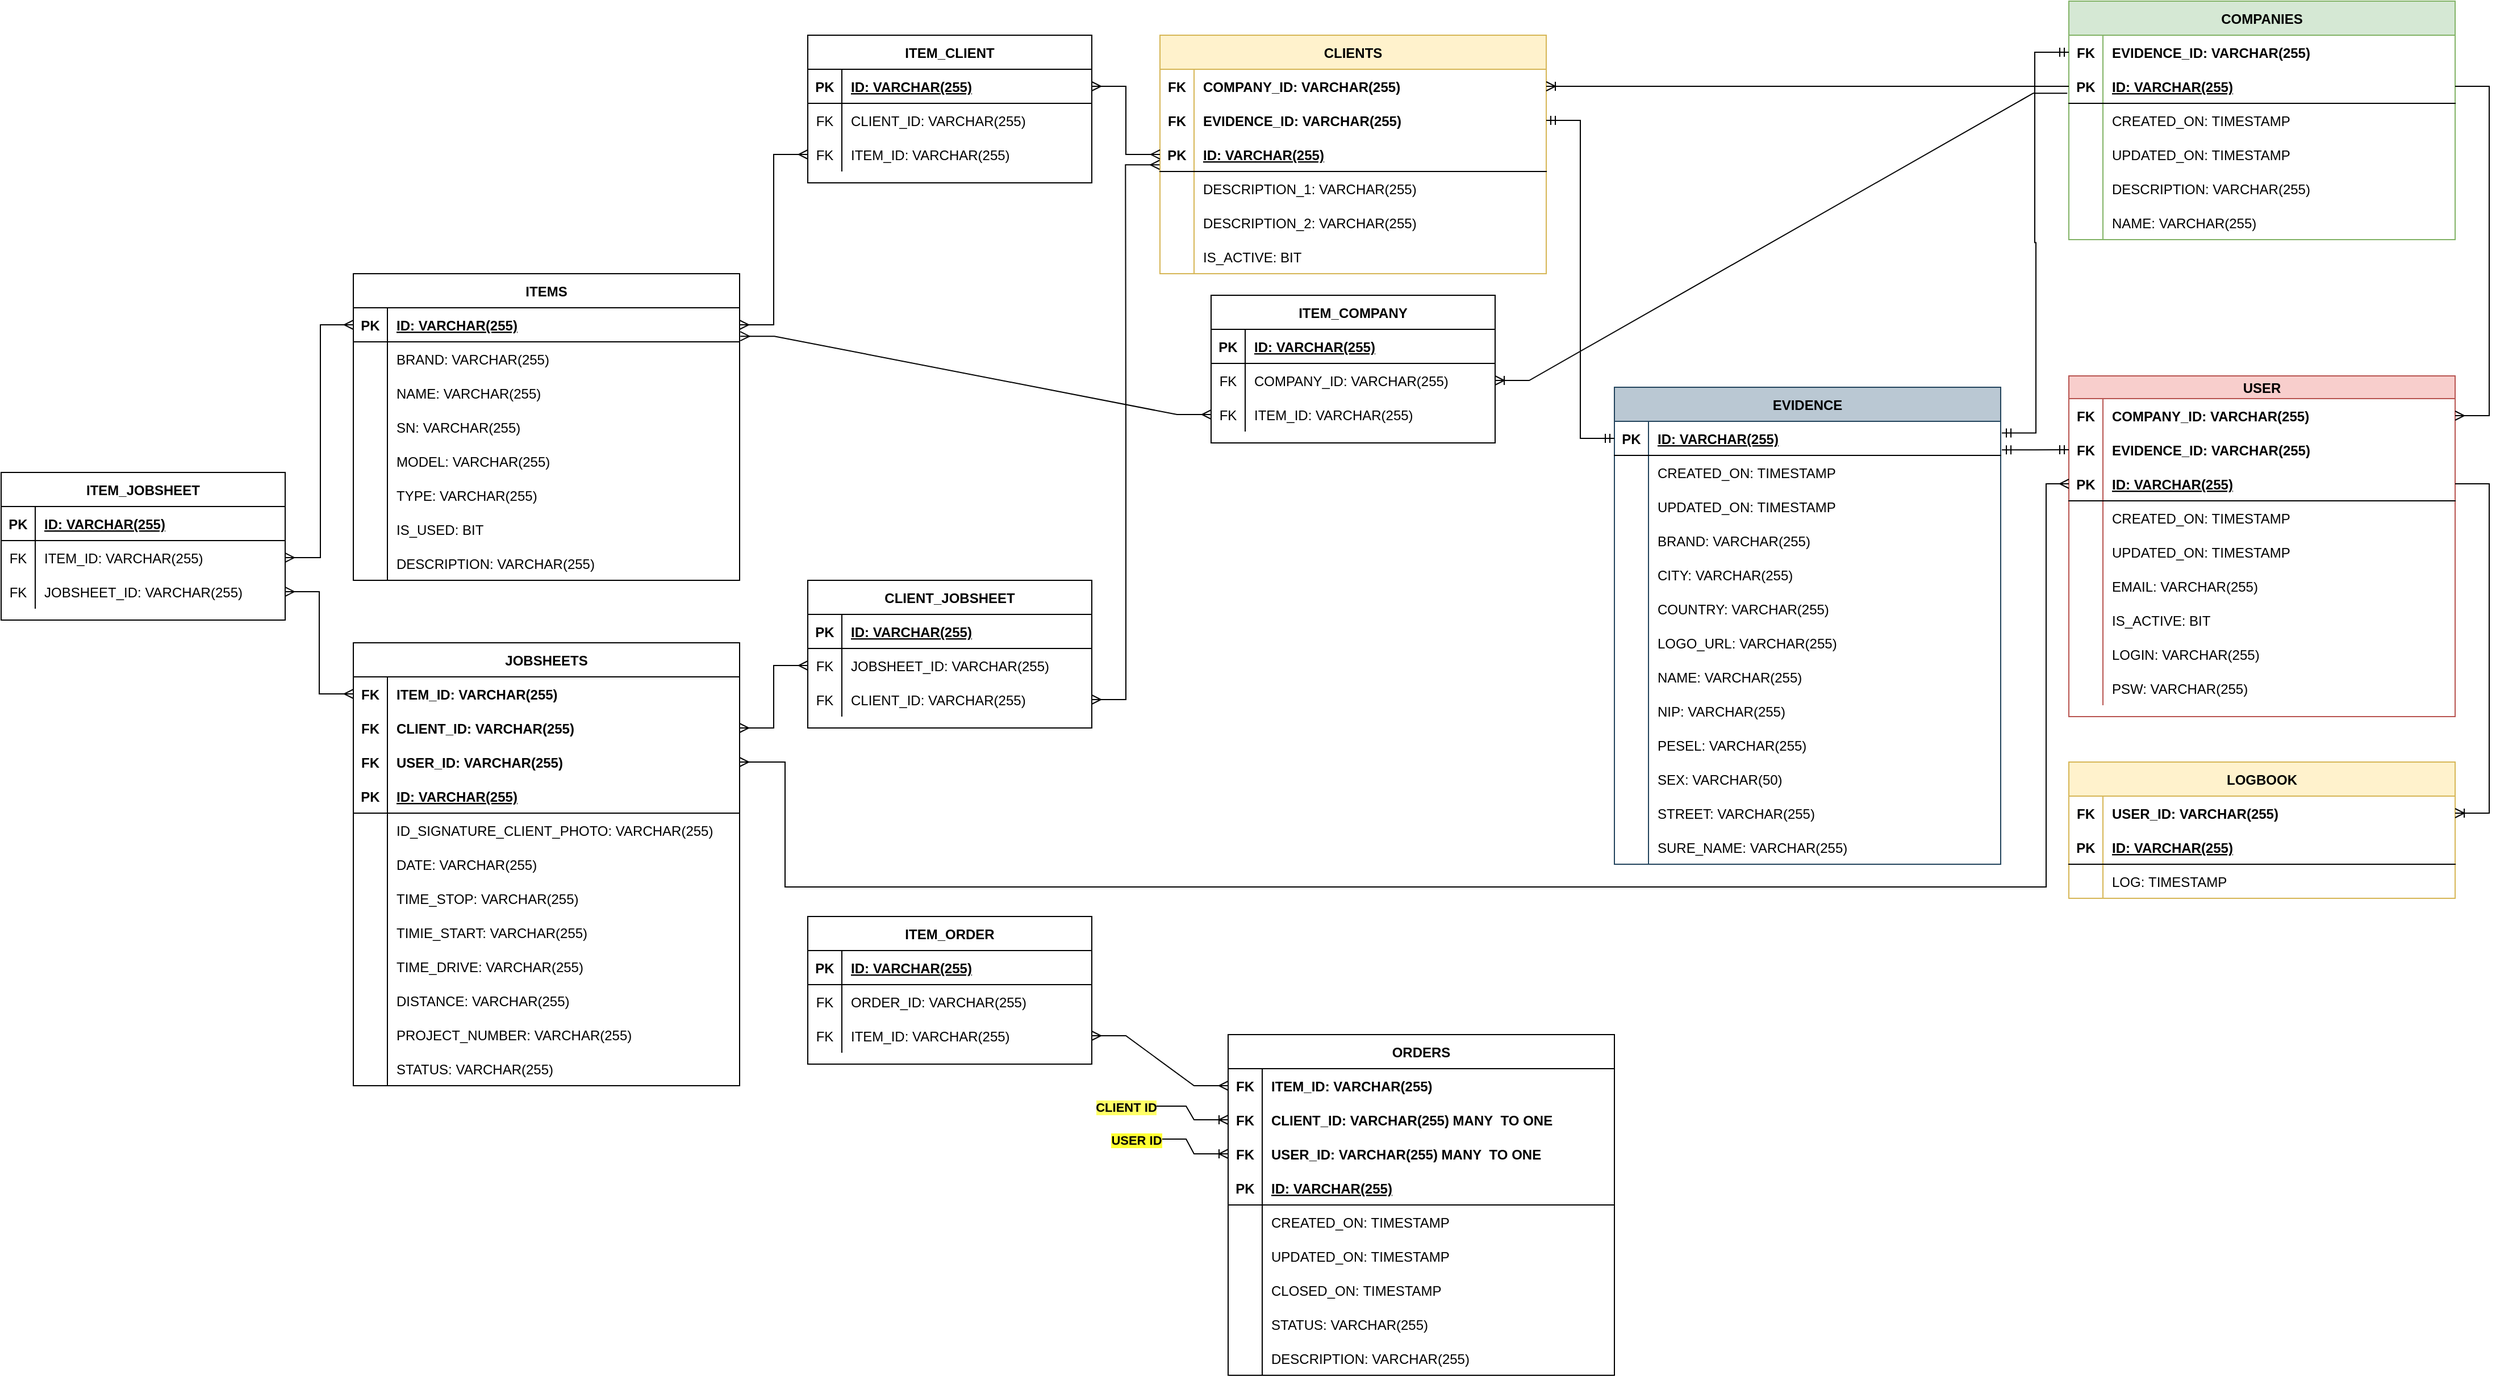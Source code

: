 <mxfile version="16.6.4" type="github">
  <diagram name="Db" id="9f46799a-70d6-7492-0946-bef42562c5a5">
    <mxGraphModel dx="4638" dy="1469" grid="0" gridSize="10" guides="1" tooltips="1" connect="1" arrows="1" fold="1" page="0" pageScale="1" pageWidth="1100" pageHeight="850" background="none" math="0" shadow="0">
      <root>
        <mxCell id="0" />
        <mxCell id="1" parent="0" />
        <mxCell id="Ui5-Kudlpz7Bua1LDiOy-31" value="USER" style="shape=table;startSize=20;container=1;collapsible=1;childLayout=tableLayout;fixedRows=1;rowLines=0;fontStyle=1;align=center;resizeLast=1;fillColor=#f8cecc;strokeColor=#b85450;" vertex="1" parent="1">
          <mxGeometry x="-40" y="340" width="340" height="300" as="geometry" />
        </mxCell>
        <mxCell id="Ui5-Kudlpz7Bua1LDiOy-65" value="" style="shape=tableRow;horizontal=0;startSize=0;swimlaneHead=0;swimlaneBody=0;fillColor=none;collapsible=0;dropTarget=0;points=[[0,0.5],[1,0.5]];portConstraint=eastwest;top=0;left=0;right=0;bottom=0;" vertex="1" parent="Ui5-Kudlpz7Bua1LDiOy-31">
          <mxGeometry y="20" width="340" height="30" as="geometry" />
        </mxCell>
        <mxCell id="Ui5-Kudlpz7Bua1LDiOy-66" value="FK" style="shape=partialRectangle;connectable=0;fillColor=none;top=0;left=0;bottom=0;right=0;editable=1;overflow=hidden;fontStyle=1" vertex="1" parent="Ui5-Kudlpz7Bua1LDiOy-65">
          <mxGeometry width="30" height="30" as="geometry">
            <mxRectangle width="30" height="30" as="alternateBounds" />
          </mxGeometry>
        </mxCell>
        <mxCell id="Ui5-Kudlpz7Bua1LDiOy-67" value="COMPANY_ID: VARCHAR(255)" style="shape=partialRectangle;connectable=0;fillColor=none;top=0;left=0;bottom=0;right=0;align=left;spacingLeft=6;overflow=hidden;fontStyle=1" vertex="1" parent="Ui5-Kudlpz7Bua1LDiOy-65">
          <mxGeometry x="30" width="310" height="30" as="geometry">
            <mxRectangle width="310" height="30" as="alternateBounds" />
          </mxGeometry>
        </mxCell>
        <mxCell id="Ui5-Kudlpz7Bua1LDiOy-47" value="" style="shape=tableRow;horizontal=0;startSize=0;swimlaneHead=0;swimlaneBody=0;fillColor=none;collapsible=0;dropTarget=0;points=[[0,0.5],[1,0.5]];portConstraint=eastwest;top=0;left=0;right=0;bottom=0;" vertex="1" parent="Ui5-Kudlpz7Bua1LDiOy-31">
          <mxGeometry y="50" width="340" height="30" as="geometry" />
        </mxCell>
        <mxCell id="Ui5-Kudlpz7Bua1LDiOy-48" value="FK" style="shape=partialRectangle;connectable=0;fillColor=none;top=0;left=0;bottom=0;right=0;editable=1;overflow=hidden;fontStyle=1" vertex="1" parent="Ui5-Kudlpz7Bua1LDiOy-47">
          <mxGeometry width="30" height="30" as="geometry">
            <mxRectangle width="30" height="30" as="alternateBounds" />
          </mxGeometry>
        </mxCell>
        <mxCell id="Ui5-Kudlpz7Bua1LDiOy-49" value="EVIDENCE_ID: VARCHAR(255)" style="shape=partialRectangle;connectable=0;fillColor=none;top=0;left=0;bottom=0;right=0;align=left;spacingLeft=6;overflow=hidden;fontStyle=1" vertex="1" parent="Ui5-Kudlpz7Bua1LDiOy-47">
          <mxGeometry x="30" width="310" height="30" as="geometry">
            <mxRectangle width="310" height="30" as="alternateBounds" />
          </mxGeometry>
        </mxCell>
        <mxCell id="Ui5-Kudlpz7Bua1LDiOy-32" value="" style="shape=tableRow;horizontal=0;startSize=0;swimlaneHead=0;swimlaneBody=0;fillColor=none;collapsible=0;dropTarget=0;points=[[0,0.5],[1,0.5]];portConstraint=eastwest;top=0;left=0;right=0;bottom=1;" vertex="1" parent="Ui5-Kudlpz7Bua1LDiOy-31">
          <mxGeometry y="80" width="340" height="30" as="geometry" />
        </mxCell>
        <mxCell id="Ui5-Kudlpz7Bua1LDiOy-33" value="PK" style="shape=partialRectangle;connectable=0;fillColor=none;top=0;left=0;bottom=0;right=0;fontStyle=1;overflow=hidden;" vertex="1" parent="Ui5-Kudlpz7Bua1LDiOy-32">
          <mxGeometry width="30" height="30" as="geometry">
            <mxRectangle width="30" height="30" as="alternateBounds" />
          </mxGeometry>
        </mxCell>
        <mxCell id="Ui5-Kudlpz7Bua1LDiOy-34" value="ID: VARCHAR(255)" style="shape=partialRectangle;connectable=0;fillColor=none;top=0;left=0;bottom=0;right=0;align=left;spacingLeft=6;fontStyle=5;overflow=hidden;" vertex="1" parent="Ui5-Kudlpz7Bua1LDiOy-32">
          <mxGeometry x="30" width="310" height="30" as="geometry">
            <mxRectangle width="310" height="30" as="alternateBounds" />
          </mxGeometry>
        </mxCell>
        <mxCell id="Ui5-Kudlpz7Bua1LDiOy-35" value="" style="shape=tableRow;horizontal=0;startSize=0;swimlaneHead=0;swimlaneBody=0;fillColor=none;collapsible=0;dropTarget=0;points=[[0,0.5],[1,0.5]];portConstraint=eastwest;top=0;left=0;right=0;bottom=0;" vertex="1" parent="Ui5-Kudlpz7Bua1LDiOy-31">
          <mxGeometry y="110" width="340" height="30" as="geometry" />
        </mxCell>
        <mxCell id="Ui5-Kudlpz7Bua1LDiOy-36" value="" style="shape=partialRectangle;connectable=0;fillColor=none;top=0;left=0;bottom=0;right=0;editable=1;overflow=hidden;" vertex="1" parent="Ui5-Kudlpz7Bua1LDiOy-35">
          <mxGeometry width="30" height="30" as="geometry">
            <mxRectangle width="30" height="30" as="alternateBounds" />
          </mxGeometry>
        </mxCell>
        <mxCell id="Ui5-Kudlpz7Bua1LDiOy-37" value="CREATED_ON: TIMESTAMP" style="shape=partialRectangle;connectable=0;fillColor=none;top=0;left=0;bottom=0;right=0;align=left;spacingLeft=6;overflow=hidden;" vertex="1" parent="Ui5-Kudlpz7Bua1LDiOy-35">
          <mxGeometry x="30" width="310" height="30" as="geometry">
            <mxRectangle width="310" height="30" as="alternateBounds" />
          </mxGeometry>
        </mxCell>
        <mxCell id="Ui5-Kudlpz7Bua1LDiOy-38" value="" style="shape=tableRow;horizontal=0;startSize=0;swimlaneHead=0;swimlaneBody=0;fillColor=none;collapsible=0;dropTarget=0;points=[[0,0.5],[1,0.5]];portConstraint=eastwest;top=0;left=0;right=0;bottom=0;" vertex="1" parent="Ui5-Kudlpz7Bua1LDiOy-31">
          <mxGeometry y="140" width="340" height="30" as="geometry" />
        </mxCell>
        <mxCell id="Ui5-Kudlpz7Bua1LDiOy-39" value="" style="shape=partialRectangle;connectable=0;fillColor=none;top=0;left=0;bottom=0;right=0;editable=1;overflow=hidden;" vertex="1" parent="Ui5-Kudlpz7Bua1LDiOy-38">
          <mxGeometry width="30" height="30" as="geometry">
            <mxRectangle width="30" height="30" as="alternateBounds" />
          </mxGeometry>
        </mxCell>
        <mxCell id="Ui5-Kudlpz7Bua1LDiOy-40" value="UPDATED_ON: TIMESTAMP" style="shape=partialRectangle;connectable=0;fillColor=none;top=0;left=0;bottom=0;right=0;align=left;spacingLeft=6;overflow=hidden;" vertex="1" parent="Ui5-Kudlpz7Bua1LDiOy-38">
          <mxGeometry x="30" width="310" height="30" as="geometry">
            <mxRectangle width="310" height="30" as="alternateBounds" />
          </mxGeometry>
        </mxCell>
        <mxCell id="Ui5-Kudlpz7Bua1LDiOy-41" value="" style="shape=tableRow;horizontal=0;startSize=0;swimlaneHead=0;swimlaneBody=0;fillColor=none;collapsible=0;dropTarget=0;points=[[0,0.5],[1,0.5]];portConstraint=eastwest;top=0;left=0;right=0;bottom=0;" vertex="1" parent="Ui5-Kudlpz7Bua1LDiOy-31">
          <mxGeometry y="170" width="340" height="30" as="geometry" />
        </mxCell>
        <mxCell id="Ui5-Kudlpz7Bua1LDiOy-42" value="" style="shape=partialRectangle;connectable=0;fillColor=none;top=0;left=0;bottom=0;right=0;editable=1;overflow=hidden;" vertex="1" parent="Ui5-Kudlpz7Bua1LDiOy-41">
          <mxGeometry width="30" height="30" as="geometry">
            <mxRectangle width="30" height="30" as="alternateBounds" />
          </mxGeometry>
        </mxCell>
        <mxCell id="Ui5-Kudlpz7Bua1LDiOy-43" value="EMAIL: VARCHAR(255)" style="shape=partialRectangle;connectable=0;fillColor=none;top=0;left=0;bottom=0;right=0;align=left;spacingLeft=6;overflow=hidden;" vertex="1" parent="Ui5-Kudlpz7Bua1LDiOy-41">
          <mxGeometry x="30" width="310" height="30" as="geometry">
            <mxRectangle width="310" height="30" as="alternateBounds" />
          </mxGeometry>
        </mxCell>
        <mxCell id="Ui5-Kudlpz7Bua1LDiOy-44" value="" style="shape=tableRow;horizontal=0;startSize=0;swimlaneHead=0;swimlaneBody=0;fillColor=none;collapsible=0;dropTarget=0;points=[[0,0.5],[1,0.5]];portConstraint=eastwest;top=0;left=0;right=0;bottom=0;" vertex="1" parent="Ui5-Kudlpz7Bua1LDiOy-31">
          <mxGeometry y="200" width="340" height="30" as="geometry" />
        </mxCell>
        <mxCell id="Ui5-Kudlpz7Bua1LDiOy-45" value="" style="shape=partialRectangle;connectable=0;fillColor=none;top=0;left=0;bottom=0;right=0;editable=1;overflow=hidden;" vertex="1" parent="Ui5-Kudlpz7Bua1LDiOy-44">
          <mxGeometry width="30" height="30" as="geometry">
            <mxRectangle width="30" height="30" as="alternateBounds" />
          </mxGeometry>
        </mxCell>
        <mxCell id="Ui5-Kudlpz7Bua1LDiOy-46" value="IS_ACTIVE: BIT" style="shape=partialRectangle;connectable=0;fillColor=none;top=0;left=0;bottom=0;right=0;align=left;spacingLeft=6;overflow=hidden;" vertex="1" parent="Ui5-Kudlpz7Bua1LDiOy-44">
          <mxGeometry x="30" width="310" height="30" as="geometry">
            <mxRectangle width="310" height="30" as="alternateBounds" />
          </mxGeometry>
        </mxCell>
        <mxCell id="Ui5-Kudlpz7Bua1LDiOy-56" value="" style="shape=tableRow;horizontal=0;startSize=0;swimlaneHead=0;swimlaneBody=0;fillColor=none;collapsible=0;dropTarget=0;points=[[0,0.5],[1,0.5]];portConstraint=eastwest;top=0;left=0;right=0;bottom=0;" vertex="1" parent="Ui5-Kudlpz7Bua1LDiOy-31">
          <mxGeometry y="230" width="340" height="30" as="geometry" />
        </mxCell>
        <mxCell id="Ui5-Kudlpz7Bua1LDiOy-57" value="" style="shape=partialRectangle;connectable=0;fillColor=none;top=0;left=0;bottom=0;right=0;editable=1;overflow=hidden;" vertex="1" parent="Ui5-Kudlpz7Bua1LDiOy-56">
          <mxGeometry width="30" height="30" as="geometry">
            <mxRectangle width="30" height="30" as="alternateBounds" />
          </mxGeometry>
        </mxCell>
        <mxCell id="Ui5-Kudlpz7Bua1LDiOy-58" value="LOGIN: VARCHAR(255)" style="shape=partialRectangle;connectable=0;fillColor=none;top=0;left=0;bottom=0;right=0;align=left;spacingLeft=6;overflow=hidden;" vertex="1" parent="Ui5-Kudlpz7Bua1LDiOy-56">
          <mxGeometry x="30" width="310" height="30" as="geometry">
            <mxRectangle width="310" height="30" as="alternateBounds" />
          </mxGeometry>
        </mxCell>
        <mxCell id="Ui5-Kudlpz7Bua1LDiOy-59" value="" style="shape=tableRow;horizontal=0;startSize=0;swimlaneHead=0;swimlaneBody=0;fillColor=none;collapsible=0;dropTarget=0;points=[[0,0.5],[1,0.5]];portConstraint=eastwest;top=0;left=0;right=0;bottom=0;" vertex="1" parent="Ui5-Kudlpz7Bua1LDiOy-31">
          <mxGeometry y="260" width="340" height="30" as="geometry" />
        </mxCell>
        <mxCell id="Ui5-Kudlpz7Bua1LDiOy-60" value="" style="shape=partialRectangle;connectable=0;fillColor=none;top=0;left=0;bottom=0;right=0;editable=1;overflow=hidden;" vertex="1" parent="Ui5-Kudlpz7Bua1LDiOy-59">
          <mxGeometry width="30" height="30" as="geometry">
            <mxRectangle width="30" height="30" as="alternateBounds" />
          </mxGeometry>
        </mxCell>
        <mxCell id="Ui5-Kudlpz7Bua1LDiOy-61" value="PSW: VARCHAR(255)" style="shape=partialRectangle;connectable=0;fillColor=none;top=0;left=0;bottom=0;right=0;align=left;spacingLeft=6;overflow=hidden;" vertex="1" parent="Ui5-Kudlpz7Bua1LDiOy-59">
          <mxGeometry x="30" width="310" height="30" as="geometry">
            <mxRectangle width="310" height="30" as="alternateBounds" />
          </mxGeometry>
        </mxCell>
        <mxCell id="Ui5-Kudlpz7Bua1LDiOy-9" value="COMPANIES" style="shape=table;startSize=30;container=1;collapsible=1;childLayout=tableLayout;fixedRows=1;rowLines=0;fontStyle=1;align=center;resizeLast=1;fillColor=#d5e8d4;strokeColor=#82b366;" vertex="1" parent="1">
          <mxGeometry x="-40" y="10" width="340" height="210" as="geometry" />
        </mxCell>
        <mxCell id="Ui5-Kudlpz7Bua1LDiOy-25" value="" style="shape=tableRow;horizontal=0;startSize=0;swimlaneHead=0;swimlaneBody=0;fillColor=none;collapsible=0;dropTarget=0;points=[[0,0.5],[1,0.5]];portConstraint=eastwest;top=0;left=0;right=0;bottom=0;" vertex="1" parent="Ui5-Kudlpz7Bua1LDiOy-9">
          <mxGeometry y="30" width="340" height="30" as="geometry" />
        </mxCell>
        <mxCell id="Ui5-Kudlpz7Bua1LDiOy-26" value="FK" style="shape=partialRectangle;connectable=0;fillColor=none;top=0;left=0;bottom=0;right=0;editable=1;overflow=hidden;fontStyle=1" vertex="1" parent="Ui5-Kudlpz7Bua1LDiOy-25">
          <mxGeometry width="30" height="30" as="geometry">
            <mxRectangle width="30" height="30" as="alternateBounds" />
          </mxGeometry>
        </mxCell>
        <mxCell id="Ui5-Kudlpz7Bua1LDiOy-27" value="EVIDENCE_ID: VARCHAR(255)" style="shape=partialRectangle;connectable=0;fillColor=none;top=0;left=0;bottom=0;right=0;align=left;spacingLeft=6;overflow=hidden;fontStyle=1" vertex="1" parent="Ui5-Kudlpz7Bua1LDiOy-25">
          <mxGeometry x="30" width="310" height="30" as="geometry">
            <mxRectangle width="310" height="30" as="alternateBounds" />
          </mxGeometry>
        </mxCell>
        <mxCell id="Ui5-Kudlpz7Bua1LDiOy-10" value="" style="shape=tableRow;horizontal=0;startSize=0;swimlaneHead=0;swimlaneBody=0;fillColor=none;collapsible=0;dropTarget=0;points=[[0,0.5],[1,0.5]];portConstraint=eastwest;top=0;left=0;right=0;bottom=1;" vertex="1" parent="Ui5-Kudlpz7Bua1LDiOy-9">
          <mxGeometry y="60" width="340" height="30" as="geometry" />
        </mxCell>
        <mxCell id="Ui5-Kudlpz7Bua1LDiOy-11" value="PK" style="shape=partialRectangle;connectable=0;fillColor=none;top=0;left=0;bottom=0;right=0;fontStyle=1;overflow=hidden;" vertex="1" parent="Ui5-Kudlpz7Bua1LDiOy-10">
          <mxGeometry width="30" height="30" as="geometry">
            <mxRectangle width="30" height="30" as="alternateBounds" />
          </mxGeometry>
        </mxCell>
        <mxCell id="Ui5-Kudlpz7Bua1LDiOy-12" value="ID: VARCHAR(255)" style="shape=partialRectangle;connectable=0;fillColor=none;top=0;left=0;bottom=0;right=0;align=left;spacingLeft=6;fontStyle=5;overflow=hidden;" vertex="1" parent="Ui5-Kudlpz7Bua1LDiOy-10">
          <mxGeometry x="30" width="310" height="30" as="geometry">
            <mxRectangle width="310" height="30" as="alternateBounds" />
          </mxGeometry>
        </mxCell>
        <mxCell id="Ui5-Kudlpz7Bua1LDiOy-13" value="" style="shape=tableRow;horizontal=0;startSize=0;swimlaneHead=0;swimlaneBody=0;fillColor=none;collapsible=0;dropTarget=0;points=[[0,0.5],[1,0.5]];portConstraint=eastwest;top=0;left=0;right=0;bottom=0;" vertex="1" parent="Ui5-Kudlpz7Bua1LDiOy-9">
          <mxGeometry y="90" width="340" height="30" as="geometry" />
        </mxCell>
        <mxCell id="Ui5-Kudlpz7Bua1LDiOy-14" value="" style="shape=partialRectangle;connectable=0;fillColor=none;top=0;left=0;bottom=0;right=0;editable=1;overflow=hidden;" vertex="1" parent="Ui5-Kudlpz7Bua1LDiOy-13">
          <mxGeometry width="30" height="30" as="geometry">
            <mxRectangle width="30" height="30" as="alternateBounds" />
          </mxGeometry>
        </mxCell>
        <mxCell id="Ui5-Kudlpz7Bua1LDiOy-15" value="CREATED_ON: TIMESTAMP" style="shape=partialRectangle;connectable=0;fillColor=none;top=0;left=0;bottom=0;right=0;align=left;spacingLeft=6;overflow=hidden;" vertex="1" parent="Ui5-Kudlpz7Bua1LDiOy-13">
          <mxGeometry x="30" width="310" height="30" as="geometry">
            <mxRectangle width="310" height="30" as="alternateBounds" />
          </mxGeometry>
        </mxCell>
        <mxCell id="Ui5-Kudlpz7Bua1LDiOy-16" value="" style="shape=tableRow;horizontal=0;startSize=0;swimlaneHead=0;swimlaneBody=0;fillColor=none;collapsible=0;dropTarget=0;points=[[0,0.5],[1,0.5]];portConstraint=eastwest;top=0;left=0;right=0;bottom=0;" vertex="1" parent="Ui5-Kudlpz7Bua1LDiOy-9">
          <mxGeometry y="120" width="340" height="30" as="geometry" />
        </mxCell>
        <mxCell id="Ui5-Kudlpz7Bua1LDiOy-17" value="" style="shape=partialRectangle;connectable=0;fillColor=none;top=0;left=0;bottom=0;right=0;editable=1;overflow=hidden;" vertex="1" parent="Ui5-Kudlpz7Bua1LDiOy-16">
          <mxGeometry width="30" height="30" as="geometry">
            <mxRectangle width="30" height="30" as="alternateBounds" />
          </mxGeometry>
        </mxCell>
        <mxCell id="Ui5-Kudlpz7Bua1LDiOy-18" value="UPDATED_ON: TIMESTAMP" style="shape=partialRectangle;connectable=0;fillColor=none;top=0;left=0;bottom=0;right=0;align=left;spacingLeft=6;overflow=hidden;" vertex="1" parent="Ui5-Kudlpz7Bua1LDiOy-16">
          <mxGeometry x="30" width="310" height="30" as="geometry">
            <mxRectangle width="310" height="30" as="alternateBounds" />
          </mxGeometry>
        </mxCell>
        <mxCell id="Ui5-Kudlpz7Bua1LDiOy-19" value="" style="shape=tableRow;horizontal=0;startSize=0;swimlaneHead=0;swimlaneBody=0;fillColor=none;collapsible=0;dropTarget=0;points=[[0,0.5],[1,0.5]];portConstraint=eastwest;top=0;left=0;right=0;bottom=0;" vertex="1" parent="Ui5-Kudlpz7Bua1LDiOy-9">
          <mxGeometry y="150" width="340" height="30" as="geometry" />
        </mxCell>
        <mxCell id="Ui5-Kudlpz7Bua1LDiOy-20" value="" style="shape=partialRectangle;connectable=0;fillColor=none;top=0;left=0;bottom=0;right=0;editable=1;overflow=hidden;" vertex="1" parent="Ui5-Kudlpz7Bua1LDiOy-19">
          <mxGeometry width="30" height="30" as="geometry">
            <mxRectangle width="30" height="30" as="alternateBounds" />
          </mxGeometry>
        </mxCell>
        <mxCell id="Ui5-Kudlpz7Bua1LDiOy-21" value="DESCRIPTION: VARCHAR(255)" style="shape=partialRectangle;connectable=0;fillColor=none;top=0;left=0;bottom=0;right=0;align=left;spacingLeft=6;overflow=hidden;" vertex="1" parent="Ui5-Kudlpz7Bua1LDiOy-19">
          <mxGeometry x="30" width="310" height="30" as="geometry">
            <mxRectangle width="310" height="30" as="alternateBounds" />
          </mxGeometry>
        </mxCell>
        <mxCell id="Ui5-Kudlpz7Bua1LDiOy-22" value="" style="shape=tableRow;horizontal=0;startSize=0;swimlaneHead=0;swimlaneBody=0;fillColor=none;collapsible=0;dropTarget=0;points=[[0,0.5],[1,0.5]];portConstraint=eastwest;top=0;left=0;right=0;bottom=0;" vertex="1" parent="Ui5-Kudlpz7Bua1LDiOy-9">
          <mxGeometry y="180" width="340" height="30" as="geometry" />
        </mxCell>
        <mxCell id="Ui5-Kudlpz7Bua1LDiOy-23" value="" style="shape=partialRectangle;connectable=0;fillColor=none;top=0;left=0;bottom=0;right=0;editable=1;overflow=hidden;" vertex="1" parent="Ui5-Kudlpz7Bua1LDiOy-22">
          <mxGeometry width="30" height="30" as="geometry">
            <mxRectangle width="30" height="30" as="alternateBounds" />
          </mxGeometry>
        </mxCell>
        <mxCell id="Ui5-Kudlpz7Bua1LDiOy-24" value="NAME: VARCHAR(255)" style="shape=partialRectangle;connectable=0;fillColor=none;top=0;left=0;bottom=0;right=0;align=left;spacingLeft=6;overflow=hidden;" vertex="1" parent="Ui5-Kudlpz7Bua1LDiOy-22">
          <mxGeometry x="30" width="310" height="30" as="geometry">
            <mxRectangle width="310" height="30" as="alternateBounds" />
          </mxGeometry>
        </mxCell>
        <mxCell id="Ui5-Kudlpz7Bua1LDiOy-68" value="" style="edgeStyle=entityRelationEdgeStyle;fontSize=12;html=1;endArrow=ERmany;rounded=0;" edge="1" parent="1" source="Ui5-Kudlpz7Bua1LDiOy-10" target="Ui5-Kudlpz7Bua1LDiOy-65">
          <mxGeometry width="100" height="100" relative="1" as="geometry">
            <mxPoint x="500" y="290" as="sourcePoint" />
            <mxPoint x="600" y="190" as="targetPoint" />
          </mxGeometry>
        </mxCell>
        <mxCell id="Ui5-Kudlpz7Bua1LDiOy-69" value="EVIDENCE" style="shape=table;startSize=30;container=1;collapsible=1;childLayout=tableLayout;fixedRows=1;rowLines=0;fontStyle=1;align=center;resizeLast=1;fillColor=#bac8d3;strokeColor=#23445d;" vertex="1" parent="1">
          <mxGeometry x="-440" y="350" width="340" height="420" as="geometry">
            <mxRectangle x="-320" y="270" width="90" height="30" as="alternateBounds" />
          </mxGeometry>
        </mxCell>
        <mxCell id="Ui5-Kudlpz7Bua1LDiOy-73" value="" style="shape=tableRow;horizontal=0;startSize=0;swimlaneHead=0;swimlaneBody=0;fillColor=none;collapsible=0;dropTarget=0;points=[[0,0.5],[1,0.5]];portConstraint=eastwest;top=0;left=0;right=0;bottom=1;" vertex="1" parent="Ui5-Kudlpz7Bua1LDiOy-69">
          <mxGeometry y="30" width="340" height="30" as="geometry" />
        </mxCell>
        <mxCell id="Ui5-Kudlpz7Bua1LDiOy-74" value="PK" style="shape=partialRectangle;connectable=0;fillColor=none;top=0;left=0;bottom=0;right=0;fontStyle=1;overflow=hidden;" vertex="1" parent="Ui5-Kudlpz7Bua1LDiOy-73">
          <mxGeometry width="30" height="30" as="geometry">
            <mxRectangle width="30" height="30" as="alternateBounds" />
          </mxGeometry>
        </mxCell>
        <mxCell id="Ui5-Kudlpz7Bua1LDiOy-75" value="ID: VARCHAR(255)" style="shape=partialRectangle;connectable=0;fillColor=none;top=0;left=0;bottom=0;right=0;align=left;spacingLeft=6;fontStyle=5;overflow=hidden;" vertex="1" parent="Ui5-Kudlpz7Bua1LDiOy-73">
          <mxGeometry x="30" width="310" height="30" as="geometry">
            <mxRectangle width="310" height="30" as="alternateBounds" />
          </mxGeometry>
        </mxCell>
        <mxCell id="Ui5-Kudlpz7Bua1LDiOy-76" value="" style="shape=tableRow;horizontal=0;startSize=0;swimlaneHead=0;swimlaneBody=0;fillColor=none;collapsible=0;dropTarget=0;points=[[0,0.5],[1,0.5]];portConstraint=eastwest;top=0;left=0;right=0;bottom=0;" vertex="1" parent="Ui5-Kudlpz7Bua1LDiOy-69">
          <mxGeometry y="60" width="340" height="30" as="geometry" />
        </mxCell>
        <mxCell id="Ui5-Kudlpz7Bua1LDiOy-77" value="" style="shape=partialRectangle;connectable=0;fillColor=none;top=0;left=0;bottom=0;right=0;editable=1;overflow=hidden;" vertex="1" parent="Ui5-Kudlpz7Bua1LDiOy-76">
          <mxGeometry width="30" height="30" as="geometry">
            <mxRectangle width="30" height="30" as="alternateBounds" />
          </mxGeometry>
        </mxCell>
        <mxCell id="Ui5-Kudlpz7Bua1LDiOy-78" value="CREATED_ON: TIMESTAMP" style="shape=partialRectangle;connectable=0;fillColor=none;top=0;left=0;bottom=0;right=0;align=left;spacingLeft=6;overflow=hidden;" vertex="1" parent="Ui5-Kudlpz7Bua1LDiOy-76">
          <mxGeometry x="30" width="310" height="30" as="geometry">
            <mxRectangle width="310" height="30" as="alternateBounds" />
          </mxGeometry>
        </mxCell>
        <mxCell id="Ui5-Kudlpz7Bua1LDiOy-79" value="" style="shape=tableRow;horizontal=0;startSize=0;swimlaneHead=0;swimlaneBody=0;fillColor=none;collapsible=0;dropTarget=0;points=[[0,0.5],[1,0.5]];portConstraint=eastwest;top=0;left=0;right=0;bottom=0;" vertex="1" parent="Ui5-Kudlpz7Bua1LDiOy-69">
          <mxGeometry y="90" width="340" height="30" as="geometry" />
        </mxCell>
        <mxCell id="Ui5-Kudlpz7Bua1LDiOy-80" value="" style="shape=partialRectangle;connectable=0;fillColor=none;top=0;left=0;bottom=0;right=0;editable=1;overflow=hidden;" vertex="1" parent="Ui5-Kudlpz7Bua1LDiOy-79">
          <mxGeometry width="30" height="30" as="geometry">
            <mxRectangle width="30" height="30" as="alternateBounds" />
          </mxGeometry>
        </mxCell>
        <mxCell id="Ui5-Kudlpz7Bua1LDiOy-81" value="UPDATED_ON: TIMESTAMP" style="shape=partialRectangle;connectable=0;fillColor=none;top=0;left=0;bottom=0;right=0;align=left;spacingLeft=6;overflow=hidden;" vertex="1" parent="Ui5-Kudlpz7Bua1LDiOy-79">
          <mxGeometry x="30" width="310" height="30" as="geometry">
            <mxRectangle width="310" height="30" as="alternateBounds" />
          </mxGeometry>
        </mxCell>
        <mxCell id="Ui5-Kudlpz7Bua1LDiOy-82" value="" style="shape=tableRow;horizontal=0;startSize=0;swimlaneHead=0;swimlaneBody=0;fillColor=none;collapsible=0;dropTarget=0;points=[[0,0.5],[1,0.5]];portConstraint=eastwest;top=0;left=0;right=0;bottom=0;" vertex="1" parent="Ui5-Kudlpz7Bua1LDiOy-69">
          <mxGeometry y="120" width="340" height="30" as="geometry" />
        </mxCell>
        <mxCell id="Ui5-Kudlpz7Bua1LDiOy-83" value="" style="shape=partialRectangle;connectable=0;fillColor=none;top=0;left=0;bottom=0;right=0;editable=1;overflow=hidden;" vertex="1" parent="Ui5-Kudlpz7Bua1LDiOy-82">
          <mxGeometry width="30" height="30" as="geometry">
            <mxRectangle width="30" height="30" as="alternateBounds" />
          </mxGeometry>
        </mxCell>
        <mxCell id="Ui5-Kudlpz7Bua1LDiOy-84" value="BRAND: VARCHAR(255)" style="shape=partialRectangle;connectable=0;fillColor=none;top=0;left=0;bottom=0;right=0;align=left;spacingLeft=6;overflow=hidden;" vertex="1" parent="Ui5-Kudlpz7Bua1LDiOy-82">
          <mxGeometry x="30" width="310" height="30" as="geometry">
            <mxRectangle width="310" height="30" as="alternateBounds" />
          </mxGeometry>
        </mxCell>
        <mxCell id="Ui5-Kudlpz7Bua1LDiOy-85" value="" style="shape=tableRow;horizontal=0;startSize=0;swimlaneHead=0;swimlaneBody=0;fillColor=none;collapsible=0;dropTarget=0;points=[[0,0.5],[1,0.5]];portConstraint=eastwest;top=0;left=0;right=0;bottom=0;" vertex="1" parent="Ui5-Kudlpz7Bua1LDiOy-69">
          <mxGeometry y="150" width="340" height="30" as="geometry" />
        </mxCell>
        <mxCell id="Ui5-Kudlpz7Bua1LDiOy-86" value="" style="shape=partialRectangle;connectable=0;fillColor=none;top=0;left=0;bottom=0;right=0;editable=1;overflow=hidden;" vertex="1" parent="Ui5-Kudlpz7Bua1LDiOy-85">
          <mxGeometry width="30" height="30" as="geometry">
            <mxRectangle width="30" height="30" as="alternateBounds" />
          </mxGeometry>
        </mxCell>
        <mxCell id="Ui5-Kudlpz7Bua1LDiOy-87" value="CITY: VARCHAR(255)" style="shape=partialRectangle;connectable=0;fillColor=none;top=0;left=0;bottom=0;right=0;align=left;spacingLeft=6;overflow=hidden;" vertex="1" parent="Ui5-Kudlpz7Bua1LDiOy-85">
          <mxGeometry x="30" width="310" height="30" as="geometry">
            <mxRectangle width="310" height="30" as="alternateBounds" />
          </mxGeometry>
        </mxCell>
        <mxCell id="Ui5-Kudlpz7Bua1LDiOy-88" value="" style="shape=tableRow;horizontal=0;startSize=0;swimlaneHead=0;swimlaneBody=0;fillColor=none;collapsible=0;dropTarget=0;points=[[0,0.5],[1,0.5]];portConstraint=eastwest;top=0;left=0;right=0;bottom=0;" vertex="1" parent="Ui5-Kudlpz7Bua1LDiOy-69">
          <mxGeometry y="180" width="340" height="30" as="geometry" />
        </mxCell>
        <mxCell id="Ui5-Kudlpz7Bua1LDiOy-89" value="" style="shape=partialRectangle;connectable=0;fillColor=none;top=0;left=0;bottom=0;right=0;editable=1;overflow=hidden;" vertex="1" parent="Ui5-Kudlpz7Bua1LDiOy-88">
          <mxGeometry width="30" height="30" as="geometry">
            <mxRectangle width="30" height="30" as="alternateBounds" />
          </mxGeometry>
        </mxCell>
        <mxCell id="Ui5-Kudlpz7Bua1LDiOy-90" value="COUNTRY: VARCHAR(255)" style="shape=partialRectangle;connectable=0;fillColor=none;top=0;left=0;bottom=0;right=0;align=left;spacingLeft=6;overflow=hidden;" vertex="1" parent="Ui5-Kudlpz7Bua1LDiOy-88">
          <mxGeometry x="30" width="310" height="30" as="geometry">
            <mxRectangle width="310" height="30" as="alternateBounds" />
          </mxGeometry>
        </mxCell>
        <mxCell id="Ui5-Kudlpz7Bua1LDiOy-91" value="" style="shape=tableRow;horizontal=0;startSize=0;swimlaneHead=0;swimlaneBody=0;fillColor=none;collapsible=0;dropTarget=0;points=[[0,0.5],[1,0.5]];portConstraint=eastwest;top=0;left=0;right=0;bottom=0;" vertex="1" parent="Ui5-Kudlpz7Bua1LDiOy-69">
          <mxGeometry y="210" width="340" height="30" as="geometry" />
        </mxCell>
        <mxCell id="Ui5-Kudlpz7Bua1LDiOy-92" value="" style="shape=partialRectangle;connectable=0;fillColor=none;top=0;left=0;bottom=0;right=0;editable=1;overflow=hidden;" vertex="1" parent="Ui5-Kudlpz7Bua1LDiOy-91">
          <mxGeometry width="30" height="30" as="geometry">
            <mxRectangle width="30" height="30" as="alternateBounds" />
          </mxGeometry>
        </mxCell>
        <mxCell id="Ui5-Kudlpz7Bua1LDiOy-93" value="LOGO_URL: VARCHAR(255)" style="shape=partialRectangle;connectable=0;fillColor=none;top=0;left=0;bottom=0;right=0;align=left;spacingLeft=6;overflow=hidden;" vertex="1" parent="Ui5-Kudlpz7Bua1LDiOy-91">
          <mxGeometry x="30" width="310" height="30" as="geometry">
            <mxRectangle width="310" height="30" as="alternateBounds" />
          </mxGeometry>
        </mxCell>
        <mxCell id="Ui5-Kudlpz7Bua1LDiOy-94" value="" style="shape=tableRow;horizontal=0;startSize=0;swimlaneHead=0;swimlaneBody=0;fillColor=none;collapsible=0;dropTarget=0;points=[[0,0.5],[1,0.5]];portConstraint=eastwest;top=0;left=0;right=0;bottom=0;" vertex="1" parent="Ui5-Kudlpz7Bua1LDiOy-69">
          <mxGeometry y="240" width="340" height="30" as="geometry" />
        </mxCell>
        <mxCell id="Ui5-Kudlpz7Bua1LDiOy-95" value="" style="shape=partialRectangle;connectable=0;fillColor=none;top=0;left=0;bottom=0;right=0;editable=1;overflow=hidden;" vertex="1" parent="Ui5-Kudlpz7Bua1LDiOy-94">
          <mxGeometry width="30" height="30" as="geometry">
            <mxRectangle width="30" height="30" as="alternateBounds" />
          </mxGeometry>
        </mxCell>
        <mxCell id="Ui5-Kudlpz7Bua1LDiOy-96" value="NAME: VARCHAR(255)" style="shape=partialRectangle;connectable=0;fillColor=none;top=0;left=0;bottom=0;right=0;align=left;spacingLeft=6;overflow=hidden;" vertex="1" parent="Ui5-Kudlpz7Bua1LDiOy-94">
          <mxGeometry x="30" width="310" height="30" as="geometry">
            <mxRectangle width="310" height="30" as="alternateBounds" />
          </mxGeometry>
        </mxCell>
        <mxCell id="Ui5-Kudlpz7Bua1LDiOy-97" value="" style="shape=tableRow;horizontal=0;startSize=0;swimlaneHead=0;swimlaneBody=0;fillColor=none;collapsible=0;dropTarget=0;points=[[0,0.5],[1,0.5]];portConstraint=eastwest;top=0;left=0;right=0;bottom=0;" vertex="1" parent="Ui5-Kudlpz7Bua1LDiOy-69">
          <mxGeometry y="270" width="340" height="30" as="geometry" />
        </mxCell>
        <mxCell id="Ui5-Kudlpz7Bua1LDiOy-98" value="" style="shape=partialRectangle;connectable=0;fillColor=none;top=0;left=0;bottom=0;right=0;editable=1;overflow=hidden;" vertex="1" parent="Ui5-Kudlpz7Bua1LDiOy-97">
          <mxGeometry width="30" height="30" as="geometry">
            <mxRectangle width="30" height="30" as="alternateBounds" />
          </mxGeometry>
        </mxCell>
        <mxCell id="Ui5-Kudlpz7Bua1LDiOy-99" value="NIP: VARCHAR(255)" style="shape=partialRectangle;connectable=0;fillColor=none;top=0;left=0;bottom=0;right=0;align=left;spacingLeft=6;overflow=hidden;" vertex="1" parent="Ui5-Kudlpz7Bua1LDiOy-97">
          <mxGeometry x="30" width="310" height="30" as="geometry">
            <mxRectangle width="310" height="30" as="alternateBounds" />
          </mxGeometry>
        </mxCell>
        <mxCell id="Ui5-Kudlpz7Bua1LDiOy-100" value="" style="shape=tableRow;horizontal=0;startSize=0;swimlaneHead=0;swimlaneBody=0;fillColor=none;collapsible=0;dropTarget=0;points=[[0,0.5],[1,0.5]];portConstraint=eastwest;top=0;left=0;right=0;bottom=0;" vertex="1" parent="Ui5-Kudlpz7Bua1LDiOy-69">
          <mxGeometry y="300" width="340" height="30" as="geometry" />
        </mxCell>
        <mxCell id="Ui5-Kudlpz7Bua1LDiOy-101" value="" style="shape=partialRectangle;connectable=0;fillColor=none;top=0;left=0;bottom=0;right=0;editable=1;overflow=hidden;" vertex="1" parent="Ui5-Kudlpz7Bua1LDiOy-100">
          <mxGeometry width="30" height="30" as="geometry">
            <mxRectangle width="30" height="30" as="alternateBounds" />
          </mxGeometry>
        </mxCell>
        <mxCell id="Ui5-Kudlpz7Bua1LDiOy-102" value="PESEL: VARCHAR(255)" style="shape=partialRectangle;connectable=0;fillColor=none;top=0;left=0;bottom=0;right=0;align=left;spacingLeft=6;overflow=hidden;" vertex="1" parent="Ui5-Kudlpz7Bua1LDiOy-100">
          <mxGeometry x="30" width="310" height="30" as="geometry">
            <mxRectangle width="310" height="30" as="alternateBounds" />
          </mxGeometry>
        </mxCell>
        <mxCell id="Ui5-Kudlpz7Bua1LDiOy-103" value="" style="shape=tableRow;horizontal=0;startSize=0;swimlaneHead=0;swimlaneBody=0;fillColor=none;collapsible=0;dropTarget=0;points=[[0,0.5],[1,0.5]];portConstraint=eastwest;top=0;left=0;right=0;bottom=0;" vertex="1" parent="Ui5-Kudlpz7Bua1LDiOy-69">
          <mxGeometry y="330" width="340" height="30" as="geometry" />
        </mxCell>
        <mxCell id="Ui5-Kudlpz7Bua1LDiOy-104" value="" style="shape=partialRectangle;connectable=0;fillColor=none;top=0;left=0;bottom=0;right=0;editable=1;overflow=hidden;" vertex="1" parent="Ui5-Kudlpz7Bua1LDiOy-103">
          <mxGeometry width="30" height="30" as="geometry">
            <mxRectangle width="30" height="30" as="alternateBounds" />
          </mxGeometry>
        </mxCell>
        <mxCell id="Ui5-Kudlpz7Bua1LDiOy-105" value="SEX: VARCHAR(50)" style="shape=partialRectangle;connectable=0;fillColor=none;top=0;left=0;bottom=0;right=0;align=left;spacingLeft=6;overflow=hidden;" vertex="1" parent="Ui5-Kudlpz7Bua1LDiOy-103">
          <mxGeometry x="30" width="310" height="30" as="geometry">
            <mxRectangle width="310" height="30" as="alternateBounds" />
          </mxGeometry>
        </mxCell>
        <mxCell id="Ui5-Kudlpz7Bua1LDiOy-106" value="" style="shape=tableRow;horizontal=0;startSize=0;swimlaneHead=0;swimlaneBody=0;fillColor=none;collapsible=0;dropTarget=0;points=[[0,0.5],[1,0.5]];portConstraint=eastwest;top=0;left=0;right=0;bottom=0;" vertex="1" parent="Ui5-Kudlpz7Bua1LDiOy-69">
          <mxGeometry y="360" width="340" height="30" as="geometry" />
        </mxCell>
        <mxCell id="Ui5-Kudlpz7Bua1LDiOy-107" value="" style="shape=partialRectangle;connectable=0;fillColor=none;top=0;left=0;bottom=0;right=0;editable=1;overflow=hidden;" vertex="1" parent="Ui5-Kudlpz7Bua1LDiOy-106">
          <mxGeometry width="30" height="30" as="geometry">
            <mxRectangle width="30" height="30" as="alternateBounds" />
          </mxGeometry>
        </mxCell>
        <mxCell id="Ui5-Kudlpz7Bua1LDiOy-108" value="STREET: VARCHAR(255)" style="shape=partialRectangle;connectable=0;fillColor=none;top=0;left=0;bottom=0;right=0;align=left;spacingLeft=6;overflow=hidden;" vertex="1" parent="Ui5-Kudlpz7Bua1LDiOy-106">
          <mxGeometry x="30" width="310" height="30" as="geometry">
            <mxRectangle width="310" height="30" as="alternateBounds" />
          </mxGeometry>
        </mxCell>
        <mxCell id="Ui5-Kudlpz7Bua1LDiOy-109" value="" style="shape=tableRow;horizontal=0;startSize=0;swimlaneHead=0;swimlaneBody=0;fillColor=none;collapsible=0;dropTarget=0;points=[[0,0.5],[1,0.5]];portConstraint=eastwest;top=0;left=0;right=0;bottom=0;" vertex="1" parent="Ui5-Kudlpz7Bua1LDiOy-69">
          <mxGeometry y="390" width="340" height="30" as="geometry" />
        </mxCell>
        <mxCell id="Ui5-Kudlpz7Bua1LDiOy-110" value="" style="shape=partialRectangle;connectable=0;fillColor=none;top=0;left=0;bottom=0;right=0;editable=1;overflow=hidden;" vertex="1" parent="Ui5-Kudlpz7Bua1LDiOy-109">
          <mxGeometry width="30" height="30" as="geometry">
            <mxRectangle width="30" height="30" as="alternateBounds" />
          </mxGeometry>
        </mxCell>
        <mxCell id="Ui5-Kudlpz7Bua1LDiOy-111" value="SURE_NAME: VARCHAR(255)" style="shape=partialRectangle;connectable=0;fillColor=none;top=0;left=0;bottom=0;right=0;align=left;spacingLeft=6;overflow=hidden;" vertex="1" parent="Ui5-Kudlpz7Bua1LDiOy-109">
          <mxGeometry x="30" width="310" height="30" as="geometry">
            <mxRectangle width="310" height="30" as="alternateBounds" />
          </mxGeometry>
        </mxCell>
        <mxCell id="Ui5-Kudlpz7Bua1LDiOy-115" value="" style="edgeStyle=entityRelationEdgeStyle;fontSize=12;html=1;endArrow=ERmandOne;startArrow=ERmandOne;rounded=0;exitX=1.003;exitY=0.839;exitDx=0;exitDy=0;exitPerimeter=0;" edge="1" parent="1" source="Ui5-Kudlpz7Bua1LDiOy-73" target="Ui5-Kudlpz7Bua1LDiOy-47">
          <mxGeometry width="100" height="100" relative="1" as="geometry">
            <mxPoint x="500" y="290" as="sourcePoint" />
            <mxPoint x="600" y="190" as="targetPoint" />
          </mxGeometry>
        </mxCell>
        <mxCell id="Ui5-Kudlpz7Bua1LDiOy-117" value="" style="edgeStyle=entityRelationEdgeStyle;fontSize=12;html=1;endArrow=ERmandOne;startArrow=ERmandOne;rounded=0;entryX=0;entryY=0.5;entryDx=0;entryDy=0;exitX=1.003;exitY=0.341;exitDx=0;exitDy=0;exitPerimeter=0;" edge="1" parent="1" source="Ui5-Kudlpz7Bua1LDiOy-73" target="Ui5-Kudlpz7Bua1LDiOy-25">
          <mxGeometry width="100" height="100" relative="1" as="geometry">
            <mxPoint x="-106" y="395" as="sourcePoint" />
            <mxPoint x="600" y="190" as="targetPoint" />
          </mxGeometry>
        </mxCell>
        <mxCell id="Ui5-Kudlpz7Bua1LDiOy-158" value="LOGBOOK" style="shape=table;startSize=30;container=1;collapsible=1;childLayout=tableLayout;fixedRows=1;rowLines=0;fontStyle=1;align=center;resizeLast=1;fillColor=#fff2cc;strokeColor=#d6b656;" vertex="1" parent="1">
          <mxGeometry x="-40" y="680" width="340" height="120" as="geometry" />
        </mxCell>
        <mxCell id="Ui5-Kudlpz7Bua1LDiOy-159" value="" style="shape=tableRow;horizontal=0;startSize=0;swimlaneHead=0;swimlaneBody=0;fillColor=none;collapsible=0;dropTarget=0;points=[[0,0.5],[1,0.5]];portConstraint=eastwest;top=0;left=0;right=0;bottom=0;" vertex="1" parent="Ui5-Kudlpz7Bua1LDiOy-158">
          <mxGeometry y="30" width="340" height="30" as="geometry" />
        </mxCell>
        <mxCell id="Ui5-Kudlpz7Bua1LDiOy-160" value="FK" style="shape=partialRectangle;connectable=0;fillColor=none;top=0;left=0;bottom=0;right=0;editable=1;overflow=hidden;fontStyle=1" vertex="1" parent="Ui5-Kudlpz7Bua1LDiOy-159">
          <mxGeometry width="30" height="30" as="geometry">
            <mxRectangle width="30" height="30" as="alternateBounds" />
          </mxGeometry>
        </mxCell>
        <mxCell id="Ui5-Kudlpz7Bua1LDiOy-161" value="USER_ID: VARCHAR(255)" style="shape=partialRectangle;connectable=0;fillColor=none;top=0;left=0;bottom=0;right=0;align=left;spacingLeft=6;overflow=hidden;fontStyle=1" vertex="1" parent="Ui5-Kudlpz7Bua1LDiOy-159">
          <mxGeometry x="30" width="310" height="30" as="geometry">
            <mxRectangle width="310" height="30" as="alternateBounds" />
          </mxGeometry>
        </mxCell>
        <mxCell id="Ui5-Kudlpz7Bua1LDiOy-162" value="" style="shape=tableRow;horizontal=0;startSize=0;swimlaneHead=0;swimlaneBody=0;fillColor=none;collapsible=0;dropTarget=0;points=[[0,0.5],[1,0.5]];portConstraint=eastwest;top=0;left=0;right=0;bottom=1;" vertex="1" parent="Ui5-Kudlpz7Bua1LDiOy-158">
          <mxGeometry y="60" width="340" height="30" as="geometry" />
        </mxCell>
        <mxCell id="Ui5-Kudlpz7Bua1LDiOy-163" value="PK" style="shape=partialRectangle;connectable=0;fillColor=none;top=0;left=0;bottom=0;right=0;fontStyle=1;overflow=hidden;" vertex="1" parent="Ui5-Kudlpz7Bua1LDiOy-162">
          <mxGeometry width="30" height="30" as="geometry">
            <mxRectangle width="30" height="30" as="alternateBounds" />
          </mxGeometry>
        </mxCell>
        <mxCell id="Ui5-Kudlpz7Bua1LDiOy-164" value="ID: VARCHAR(255)" style="shape=partialRectangle;connectable=0;fillColor=none;top=0;left=0;bottom=0;right=0;align=left;spacingLeft=6;fontStyle=5;overflow=hidden;" vertex="1" parent="Ui5-Kudlpz7Bua1LDiOy-162">
          <mxGeometry x="30" width="310" height="30" as="geometry">
            <mxRectangle width="310" height="30" as="alternateBounds" />
          </mxGeometry>
        </mxCell>
        <mxCell id="Ui5-Kudlpz7Bua1LDiOy-165" value="" style="shape=tableRow;horizontal=0;startSize=0;swimlaneHead=0;swimlaneBody=0;fillColor=none;collapsible=0;dropTarget=0;points=[[0,0.5],[1,0.5]];portConstraint=eastwest;top=0;left=0;right=0;bottom=0;" vertex="1" parent="Ui5-Kudlpz7Bua1LDiOy-158">
          <mxGeometry y="90" width="340" height="30" as="geometry" />
        </mxCell>
        <mxCell id="Ui5-Kudlpz7Bua1LDiOy-166" value="" style="shape=partialRectangle;connectable=0;fillColor=none;top=0;left=0;bottom=0;right=0;editable=1;overflow=hidden;" vertex="1" parent="Ui5-Kudlpz7Bua1LDiOy-165">
          <mxGeometry width="30" height="30" as="geometry">
            <mxRectangle width="30" height="30" as="alternateBounds" />
          </mxGeometry>
        </mxCell>
        <mxCell id="Ui5-Kudlpz7Bua1LDiOy-167" value="LOG: TIMESTAMP" style="shape=partialRectangle;connectable=0;fillColor=none;top=0;left=0;bottom=0;right=0;align=left;spacingLeft=6;overflow=hidden;" vertex="1" parent="Ui5-Kudlpz7Bua1LDiOy-165">
          <mxGeometry x="30" width="310" height="30" as="geometry">
            <mxRectangle width="310" height="30" as="alternateBounds" />
          </mxGeometry>
        </mxCell>
        <mxCell id="Ui5-Kudlpz7Bua1LDiOy-177" value="" style="edgeStyle=entityRelationEdgeStyle;fontSize=12;html=1;endArrow=ERoneToMany;rounded=0;" edge="1" parent="1" source="Ui5-Kudlpz7Bua1LDiOy-32" target="Ui5-Kudlpz7Bua1LDiOy-159">
          <mxGeometry width="100" height="100" relative="1" as="geometry">
            <mxPoint x="940" y="380" as="sourcePoint" />
            <mxPoint x="1040" y="280" as="targetPoint" />
          </mxGeometry>
        </mxCell>
        <mxCell id="Ui5-Kudlpz7Bua1LDiOy-218" value="CLIENTS" style="shape=table;startSize=30;container=1;collapsible=1;childLayout=tableLayout;fixedRows=1;rowLines=0;fontStyle=1;align=center;resizeLast=1;fillColor=#fff2cc;strokeColor=#d6b656;" vertex="1" parent="1">
          <mxGeometry x="-840" y="40" width="340" height="210" as="geometry" />
        </mxCell>
        <mxCell id="Ui5-Kudlpz7Bua1LDiOy-242" value="" style="shape=tableRow;horizontal=0;startSize=0;swimlaneHead=0;swimlaneBody=0;fillColor=none;collapsible=0;dropTarget=0;points=[[0,0.5],[1,0.5]];portConstraint=eastwest;top=0;left=0;right=0;bottom=0;" vertex="1" parent="Ui5-Kudlpz7Bua1LDiOy-218">
          <mxGeometry y="30" width="340" height="30" as="geometry" />
        </mxCell>
        <mxCell id="Ui5-Kudlpz7Bua1LDiOy-243" value="FK" style="shape=partialRectangle;connectable=0;fillColor=none;top=0;left=0;bottom=0;right=0;editable=1;overflow=hidden;fontStyle=1" vertex="1" parent="Ui5-Kudlpz7Bua1LDiOy-242">
          <mxGeometry width="30" height="30" as="geometry">
            <mxRectangle width="30" height="30" as="alternateBounds" />
          </mxGeometry>
        </mxCell>
        <mxCell id="Ui5-Kudlpz7Bua1LDiOy-244" value="COMPANY_ID: VARCHAR(255)" style="shape=partialRectangle;connectable=0;fillColor=none;top=0;left=0;bottom=0;right=0;align=left;spacingLeft=6;overflow=hidden;fontStyle=1" vertex="1" parent="Ui5-Kudlpz7Bua1LDiOy-242">
          <mxGeometry x="30" width="310" height="30" as="geometry">
            <mxRectangle width="310" height="30" as="alternateBounds" />
          </mxGeometry>
        </mxCell>
        <mxCell id="Ui5-Kudlpz7Bua1LDiOy-219" value="" style="shape=tableRow;horizontal=0;startSize=0;swimlaneHead=0;swimlaneBody=0;fillColor=none;collapsible=0;dropTarget=0;points=[[0,0.5],[1,0.5]];portConstraint=eastwest;top=0;left=0;right=0;bottom=0;" vertex="1" parent="Ui5-Kudlpz7Bua1LDiOy-218">
          <mxGeometry y="60" width="340" height="30" as="geometry" />
        </mxCell>
        <mxCell id="Ui5-Kudlpz7Bua1LDiOy-220" value="FK" style="shape=partialRectangle;connectable=0;fillColor=none;top=0;left=0;bottom=0;right=0;editable=1;overflow=hidden;fontStyle=1" vertex="1" parent="Ui5-Kudlpz7Bua1LDiOy-219">
          <mxGeometry width="30" height="30" as="geometry">
            <mxRectangle width="30" height="30" as="alternateBounds" />
          </mxGeometry>
        </mxCell>
        <mxCell id="Ui5-Kudlpz7Bua1LDiOy-221" value="EVIDENCE_ID: VARCHAR(255)" style="shape=partialRectangle;connectable=0;fillColor=none;top=0;left=0;bottom=0;right=0;align=left;spacingLeft=6;overflow=hidden;fontStyle=1" vertex="1" parent="Ui5-Kudlpz7Bua1LDiOy-219">
          <mxGeometry x="30" width="310" height="30" as="geometry">
            <mxRectangle width="310" height="30" as="alternateBounds" />
          </mxGeometry>
        </mxCell>
        <mxCell id="Ui5-Kudlpz7Bua1LDiOy-222" value="" style="shape=tableRow;horizontal=0;startSize=0;swimlaneHead=0;swimlaneBody=0;fillColor=none;collapsible=0;dropTarget=0;points=[[0,0.5],[1,0.5]];portConstraint=eastwest;top=0;left=0;right=0;bottom=1;" vertex="1" parent="Ui5-Kudlpz7Bua1LDiOy-218">
          <mxGeometry y="90" width="340" height="30" as="geometry" />
        </mxCell>
        <mxCell id="Ui5-Kudlpz7Bua1LDiOy-223" value="PK" style="shape=partialRectangle;connectable=0;fillColor=none;top=0;left=0;bottom=0;right=0;fontStyle=1;overflow=hidden;" vertex="1" parent="Ui5-Kudlpz7Bua1LDiOy-222">
          <mxGeometry width="30" height="30" as="geometry">
            <mxRectangle width="30" height="30" as="alternateBounds" />
          </mxGeometry>
        </mxCell>
        <mxCell id="Ui5-Kudlpz7Bua1LDiOy-224" value="ID: VARCHAR(255)" style="shape=partialRectangle;connectable=0;fillColor=none;top=0;left=0;bottom=0;right=0;align=left;spacingLeft=6;fontStyle=5;overflow=hidden;" vertex="1" parent="Ui5-Kudlpz7Bua1LDiOy-222">
          <mxGeometry x="30" width="310" height="30" as="geometry">
            <mxRectangle width="310" height="30" as="alternateBounds" />
          </mxGeometry>
        </mxCell>
        <mxCell id="Ui5-Kudlpz7Bua1LDiOy-225" value="" style="shape=tableRow;horizontal=0;startSize=0;swimlaneHead=0;swimlaneBody=0;fillColor=none;collapsible=0;dropTarget=0;points=[[0,0.5],[1,0.5]];portConstraint=eastwest;top=0;left=0;right=0;bottom=0;" vertex="1" parent="Ui5-Kudlpz7Bua1LDiOy-218">
          <mxGeometry y="120" width="340" height="30" as="geometry" />
        </mxCell>
        <mxCell id="Ui5-Kudlpz7Bua1LDiOy-226" value="" style="shape=partialRectangle;connectable=0;fillColor=none;top=0;left=0;bottom=0;right=0;editable=1;overflow=hidden;" vertex="1" parent="Ui5-Kudlpz7Bua1LDiOy-225">
          <mxGeometry width="30" height="30" as="geometry">
            <mxRectangle width="30" height="30" as="alternateBounds" />
          </mxGeometry>
        </mxCell>
        <mxCell id="Ui5-Kudlpz7Bua1LDiOy-227" value="DESCRIPTION_1: VARCHAR(255)" style="shape=partialRectangle;connectable=0;fillColor=none;top=0;left=0;bottom=0;right=0;align=left;spacingLeft=6;overflow=hidden;" vertex="1" parent="Ui5-Kudlpz7Bua1LDiOy-225">
          <mxGeometry x="30" width="310" height="30" as="geometry">
            <mxRectangle width="310" height="30" as="alternateBounds" />
          </mxGeometry>
        </mxCell>
        <mxCell id="Ui5-Kudlpz7Bua1LDiOy-232" value="" style="shape=tableRow;horizontal=0;startSize=0;swimlaneHead=0;swimlaneBody=0;fillColor=none;collapsible=0;dropTarget=0;points=[[0,0.5],[1,0.5]];portConstraint=eastwest;top=0;left=0;right=0;bottom=0;" vertex="1" parent="Ui5-Kudlpz7Bua1LDiOy-218">
          <mxGeometry y="150" width="340" height="30" as="geometry" />
        </mxCell>
        <mxCell id="Ui5-Kudlpz7Bua1LDiOy-233" value="" style="shape=partialRectangle;connectable=0;fillColor=none;top=0;left=0;bottom=0;right=0;editable=1;overflow=hidden;" vertex="1" parent="Ui5-Kudlpz7Bua1LDiOy-232">
          <mxGeometry width="30" height="30" as="geometry">
            <mxRectangle width="30" height="30" as="alternateBounds" />
          </mxGeometry>
        </mxCell>
        <mxCell id="Ui5-Kudlpz7Bua1LDiOy-234" value="DESCRIPTION_2: VARCHAR(255)" style="shape=partialRectangle;connectable=0;fillColor=none;top=0;left=0;bottom=0;right=0;align=left;spacingLeft=6;overflow=hidden;" vertex="1" parent="Ui5-Kudlpz7Bua1LDiOy-232">
          <mxGeometry x="30" width="310" height="30" as="geometry">
            <mxRectangle width="310" height="30" as="alternateBounds" />
          </mxGeometry>
        </mxCell>
        <mxCell id="Ui5-Kudlpz7Bua1LDiOy-235" value="" style="shape=tableRow;horizontal=0;startSize=0;swimlaneHead=0;swimlaneBody=0;fillColor=none;collapsible=0;dropTarget=0;points=[[0,0.5],[1,0.5]];portConstraint=eastwest;top=0;left=0;right=0;bottom=0;" vertex="1" parent="Ui5-Kudlpz7Bua1LDiOy-218">
          <mxGeometry y="180" width="340" height="30" as="geometry" />
        </mxCell>
        <mxCell id="Ui5-Kudlpz7Bua1LDiOy-236" value="" style="shape=partialRectangle;connectable=0;fillColor=none;top=0;left=0;bottom=0;right=0;editable=1;overflow=hidden;" vertex="1" parent="Ui5-Kudlpz7Bua1LDiOy-235">
          <mxGeometry width="30" height="30" as="geometry">
            <mxRectangle width="30" height="30" as="alternateBounds" />
          </mxGeometry>
        </mxCell>
        <mxCell id="Ui5-Kudlpz7Bua1LDiOy-237" value="IS_ACTIVE: BIT" style="shape=partialRectangle;connectable=0;fillColor=none;top=0;left=0;bottom=0;right=0;align=left;spacingLeft=6;overflow=hidden;" vertex="1" parent="Ui5-Kudlpz7Bua1LDiOy-235">
          <mxGeometry x="30" width="310" height="30" as="geometry">
            <mxRectangle width="310" height="30" as="alternateBounds" />
          </mxGeometry>
        </mxCell>
        <mxCell id="Ui5-Kudlpz7Bua1LDiOy-238" value="" style="edgeStyle=entityRelationEdgeStyle;fontSize=12;html=1;endArrow=ERmandOne;startArrow=ERmandOne;rounded=0;entryX=0;entryY=0.5;entryDx=0;entryDy=0;" edge="1" parent="1" source="Ui5-Kudlpz7Bua1LDiOy-219" target="Ui5-Kudlpz7Bua1LDiOy-73">
          <mxGeometry width="100" height="100" relative="1" as="geometry">
            <mxPoint x="-300" y="440" as="sourcePoint" />
            <mxPoint x="-200" y="340" as="targetPoint" />
          </mxGeometry>
        </mxCell>
        <mxCell id="Ui5-Kudlpz7Bua1LDiOy-293" value="ITEMS" style="shape=table;startSize=30;container=1;collapsible=1;childLayout=tableLayout;fixedRows=1;rowLines=0;fontStyle=1;align=center;resizeLast=1;" vertex="1" parent="1">
          <mxGeometry x="-1550" y="250" width="340" height="270" as="geometry" />
        </mxCell>
        <mxCell id="Ui5-Kudlpz7Bua1LDiOy-300" value="" style="shape=tableRow;horizontal=0;startSize=0;swimlaneHead=0;swimlaneBody=0;fillColor=none;collapsible=0;dropTarget=0;points=[[0,0.5],[1,0.5]];portConstraint=eastwest;top=0;left=0;right=0;bottom=1;" vertex="1" parent="Ui5-Kudlpz7Bua1LDiOy-293">
          <mxGeometry y="30" width="340" height="30" as="geometry" />
        </mxCell>
        <mxCell id="Ui5-Kudlpz7Bua1LDiOy-301" value="PK" style="shape=partialRectangle;connectable=0;fillColor=none;top=0;left=0;bottom=0;right=0;fontStyle=1;overflow=hidden;" vertex="1" parent="Ui5-Kudlpz7Bua1LDiOy-300">
          <mxGeometry width="30" height="30" as="geometry">
            <mxRectangle width="30" height="30" as="alternateBounds" />
          </mxGeometry>
        </mxCell>
        <mxCell id="Ui5-Kudlpz7Bua1LDiOy-302" value="ID: VARCHAR(255)" style="shape=partialRectangle;connectable=0;fillColor=none;top=0;left=0;bottom=0;right=0;align=left;spacingLeft=6;fontStyle=5;overflow=hidden;" vertex="1" parent="Ui5-Kudlpz7Bua1LDiOy-300">
          <mxGeometry x="30" width="310" height="30" as="geometry">
            <mxRectangle width="310" height="30" as="alternateBounds" />
          </mxGeometry>
        </mxCell>
        <mxCell id="Ui5-Kudlpz7Bua1LDiOy-303" value="" style="shape=tableRow;horizontal=0;startSize=0;swimlaneHead=0;swimlaneBody=0;fillColor=none;collapsible=0;dropTarget=0;points=[[0,0.5],[1,0.5]];portConstraint=eastwest;top=0;left=0;right=0;bottom=0;" vertex="1" parent="Ui5-Kudlpz7Bua1LDiOy-293">
          <mxGeometry y="60" width="340" height="30" as="geometry" />
        </mxCell>
        <mxCell id="Ui5-Kudlpz7Bua1LDiOy-304" value="" style="shape=partialRectangle;connectable=0;fillColor=none;top=0;left=0;bottom=0;right=0;editable=1;overflow=hidden;" vertex="1" parent="Ui5-Kudlpz7Bua1LDiOy-303">
          <mxGeometry width="30" height="30" as="geometry">
            <mxRectangle width="30" height="30" as="alternateBounds" />
          </mxGeometry>
        </mxCell>
        <mxCell id="Ui5-Kudlpz7Bua1LDiOy-305" value="BRAND: VARCHAR(255)" style="shape=partialRectangle;connectable=0;fillColor=none;top=0;left=0;bottom=0;right=0;align=left;spacingLeft=6;overflow=hidden;" vertex="1" parent="Ui5-Kudlpz7Bua1LDiOy-303">
          <mxGeometry x="30" width="310" height="30" as="geometry">
            <mxRectangle width="310" height="30" as="alternateBounds" />
          </mxGeometry>
        </mxCell>
        <mxCell id="Ui5-Kudlpz7Bua1LDiOy-306" value="" style="shape=tableRow;horizontal=0;startSize=0;swimlaneHead=0;swimlaneBody=0;fillColor=none;collapsible=0;dropTarget=0;points=[[0,0.5],[1,0.5]];portConstraint=eastwest;top=0;left=0;right=0;bottom=0;" vertex="1" parent="Ui5-Kudlpz7Bua1LDiOy-293">
          <mxGeometry y="90" width="340" height="30" as="geometry" />
        </mxCell>
        <mxCell id="Ui5-Kudlpz7Bua1LDiOy-307" value="" style="shape=partialRectangle;connectable=0;fillColor=none;top=0;left=0;bottom=0;right=0;editable=1;overflow=hidden;" vertex="1" parent="Ui5-Kudlpz7Bua1LDiOy-306">
          <mxGeometry width="30" height="30" as="geometry">
            <mxRectangle width="30" height="30" as="alternateBounds" />
          </mxGeometry>
        </mxCell>
        <mxCell id="Ui5-Kudlpz7Bua1LDiOy-308" value="NAME: VARCHAR(255)" style="shape=partialRectangle;connectable=0;fillColor=none;top=0;left=0;bottom=0;right=0;align=left;spacingLeft=6;overflow=hidden;" vertex="1" parent="Ui5-Kudlpz7Bua1LDiOy-306">
          <mxGeometry x="30" width="310" height="30" as="geometry">
            <mxRectangle width="310" height="30" as="alternateBounds" />
          </mxGeometry>
        </mxCell>
        <mxCell id="Ui5-Kudlpz7Bua1LDiOy-312" value="" style="shape=tableRow;horizontal=0;startSize=0;swimlaneHead=0;swimlaneBody=0;fillColor=none;collapsible=0;dropTarget=0;points=[[0,0.5],[1,0.5]];portConstraint=eastwest;top=0;left=0;right=0;bottom=0;" vertex="1" parent="Ui5-Kudlpz7Bua1LDiOy-293">
          <mxGeometry y="120" width="340" height="30" as="geometry" />
        </mxCell>
        <mxCell id="Ui5-Kudlpz7Bua1LDiOy-313" value="" style="shape=partialRectangle;connectable=0;fillColor=none;top=0;left=0;bottom=0;right=0;editable=1;overflow=hidden;" vertex="1" parent="Ui5-Kudlpz7Bua1LDiOy-312">
          <mxGeometry width="30" height="30" as="geometry">
            <mxRectangle width="30" height="30" as="alternateBounds" />
          </mxGeometry>
        </mxCell>
        <mxCell id="Ui5-Kudlpz7Bua1LDiOy-314" value="SN: VARCHAR(255)" style="shape=partialRectangle;connectable=0;fillColor=none;top=0;left=0;bottom=0;right=0;align=left;spacingLeft=6;overflow=hidden;" vertex="1" parent="Ui5-Kudlpz7Bua1LDiOy-312">
          <mxGeometry x="30" width="310" height="30" as="geometry">
            <mxRectangle width="310" height="30" as="alternateBounds" />
          </mxGeometry>
        </mxCell>
        <mxCell id="Ui5-Kudlpz7Bua1LDiOy-315" value="" style="shape=tableRow;horizontal=0;startSize=0;swimlaneHead=0;swimlaneBody=0;fillColor=none;collapsible=0;dropTarget=0;points=[[0,0.5],[1,0.5]];portConstraint=eastwest;top=0;left=0;right=0;bottom=0;" vertex="1" parent="Ui5-Kudlpz7Bua1LDiOy-293">
          <mxGeometry y="150" width="340" height="30" as="geometry" />
        </mxCell>
        <mxCell id="Ui5-Kudlpz7Bua1LDiOy-316" value="" style="shape=partialRectangle;connectable=0;fillColor=none;top=0;left=0;bottom=0;right=0;editable=1;overflow=hidden;" vertex="1" parent="Ui5-Kudlpz7Bua1LDiOy-315">
          <mxGeometry width="30" height="30" as="geometry">
            <mxRectangle width="30" height="30" as="alternateBounds" />
          </mxGeometry>
        </mxCell>
        <mxCell id="Ui5-Kudlpz7Bua1LDiOy-317" value="MODEL: VARCHAR(255)" style="shape=partialRectangle;connectable=0;fillColor=none;top=0;left=0;bottom=0;right=0;align=left;spacingLeft=6;overflow=hidden;" vertex="1" parent="Ui5-Kudlpz7Bua1LDiOy-315">
          <mxGeometry x="30" width="310" height="30" as="geometry">
            <mxRectangle width="310" height="30" as="alternateBounds" />
          </mxGeometry>
        </mxCell>
        <mxCell id="Ui5-Kudlpz7Bua1LDiOy-318" value="" style="shape=tableRow;horizontal=0;startSize=0;swimlaneHead=0;swimlaneBody=0;fillColor=none;collapsible=0;dropTarget=0;points=[[0,0.5],[1,0.5]];portConstraint=eastwest;top=0;left=0;right=0;bottom=0;" vertex="1" parent="Ui5-Kudlpz7Bua1LDiOy-293">
          <mxGeometry y="180" width="340" height="30" as="geometry" />
        </mxCell>
        <mxCell id="Ui5-Kudlpz7Bua1LDiOy-319" value="" style="shape=partialRectangle;connectable=0;fillColor=none;top=0;left=0;bottom=0;right=0;editable=1;overflow=hidden;" vertex="1" parent="Ui5-Kudlpz7Bua1LDiOy-318">
          <mxGeometry width="30" height="30" as="geometry">
            <mxRectangle width="30" height="30" as="alternateBounds" />
          </mxGeometry>
        </mxCell>
        <mxCell id="Ui5-Kudlpz7Bua1LDiOy-320" value="TYPE: VARCHAR(255)" style="shape=partialRectangle;connectable=0;fillColor=none;top=0;left=0;bottom=0;right=0;align=left;spacingLeft=6;overflow=hidden;" vertex="1" parent="Ui5-Kudlpz7Bua1LDiOy-318">
          <mxGeometry x="30" width="310" height="30" as="geometry">
            <mxRectangle width="310" height="30" as="alternateBounds" />
          </mxGeometry>
        </mxCell>
        <mxCell id="Ui5-Kudlpz7Bua1LDiOy-309" value="" style="shape=tableRow;horizontal=0;startSize=0;swimlaneHead=0;swimlaneBody=0;fillColor=none;collapsible=0;dropTarget=0;points=[[0,0.5],[1,0.5]];portConstraint=eastwest;top=0;left=0;right=0;bottom=0;" vertex="1" parent="Ui5-Kudlpz7Bua1LDiOy-293">
          <mxGeometry y="210" width="340" height="30" as="geometry" />
        </mxCell>
        <mxCell id="Ui5-Kudlpz7Bua1LDiOy-310" value="" style="shape=partialRectangle;connectable=0;fillColor=none;top=0;left=0;bottom=0;right=0;editable=1;overflow=hidden;" vertex="1" parent="Ui5-Kudlpz7Bua1LDiOy-309">
          <mxGeometry width="30" height="30" as="geometry">
            <mxRectangle width="30" height="30" as="alternateBounds" />
          </mxGeometry>
        </mxCell>
        <mxCell id="Ui5-Kudlpz7Bua1LDiOy-311" value="IS_USED: BIT" style="shape=partialRectangle;connectable=0;fillColor=none;top=0;left=0;bottom=0;right=0;align=left;spacingLeft=6;overflow=hidden;" vertex="1" parent="Ui5-Kudlpz7Bua1LDiOy-309">
          <mxGeometry x="30" width="310" height="30" as="geometry">
            <mxRectangle width="310" height="30" as="alternateBounds" />
          </mxGeometry>
        </mxCell>
        <mxCell id="Ui5-Kudlpz7Bua1LDiOy-321" value="" style="shape=tableRow;horizontal=0;startSize=0;swimlaneHead=0;swimlaneBody=0;fillColor=none;collapsible=0;dropTarget=0;points=[[0,0.5],[1,0.5]];portConstraint=eastwest;top=0;left=0;right=0;bottom=0;" vertex="1" parent="Ui5-Kudlpz7Bua1LDiOy-293">
          <mxGeometry y="240" width="340" height="30" as="geometry" />
        </mxCell>
        <mxCell id="Ui5-Kudlpz7Bua1LDiOy-322" value="" style="shape=partialRectangle;connectable=0;fillColor=none;top=0;left=0;bottom=0;right=0;editable=1;overflow=hidden;" vertex="1" parent="Ui5-Kudlpz7Bua1LDiOy-321">
          <mxGeometry width="30" height="30" as="geometry">
            <mxRectangle width="30" height="30" as="alternateBounds" />
          </mxGeometry>
        </mxCell>
        <mxCell id="Ui5-Kudlpz7Bua1LDiOy-323" value="DESCRIPTION: VARCHAR(255)" style="shape=partialRectangle;connectable=0;fillColor=none;top=0;left=0;bottom=0;right=0;align=left;spacingLeft=6;overflow=hidden;" vertex="1" parent="Ui5-Kudlpz7Bua1LDiOy-321">
          <mxGeometry x="30" width="310" height="30" as="geometry">
            <mxRectangle width="310" height="30" as="alternateBounds" />
          </mxGeometry>
        </mxCell>
        <mxCell id="Ui5-Kudlpz7Bua1LDiOy-325" value="ITEM_CLIENT" style="shape=table;startSize=30;container=1;collapsible=1;childLayout=tableLayout;fixedRows=1;rowLines=0;fontStyle=1;align=center;resizeLast=1;" vertex="1" parent="1">
          <mxGeometry x="-1150" y="40" width="250" height="130" as="geometry" />
        </mxCell>
        <mxCell id="Ui5-Kudlpz7Bua1LDiOy-326" value="" style="shape=tableRow;horizontal=0;startSize=0;swimlaneHead=0;swimlaneBody=0;fillColor=none;collapsible=0;dropTarget=0;points=[[0,0.5],[1,0.5]];portConstraint=eastwest;top=0;left=0;right=0;bottom=1;" vertex="1" parent="Ui5-Kudlpz7Bua1LDiOy-325">
          <mxGeometry y="30" width="250" height="30" as="geometry" />
        </mxCell>
        <mxCell id="Ui5-Kudlpz7Bua1LDiOy-327" value="PK" style="shape=partialRectangle;connectable=0;fillColor=none;top=0;left=0;bottom=0;right=0;fontStyle=1;overflow=hidden;" vertex="1" parent="Ui5-Kudlpz7Bua1LDiOy-326">
          <mxGeometry width="30" height="30" as="geometry">
            <mxRectangle width="30" height="30" as="alternateBounds" />
          </mxGeometry>
        </mxCell>
        <mxCell id="Ui5-Kudlpz7Bua1LDiOy-328" value="ID: VARCHAR(255)" style="shape=partialRectangle;connectable=0;fillColor=none;top=0;left=0;bottom=0;right=0;align=left;spacingLeft=6;fontStyle=5;overflow=hidden;" vertex="1" parent="Ui5-Kudlpz7Bua1LDiOy-326">
          <mxGeometry x="30" width="220" height="30" as="geometry">
            <mxRectangle width="220" height="30" as="alternateBounds" />
          </mxGeometry>
        </mxCell>
        <mxCell id="Ui5-Kudlpz7Bua1LDiOy-329" value="" style="shape=tableRow;horizontal=0;startSize=0;swimlaneHead=0;swimlaneBody=0;fillColor=none;collapsible=0;dropTarget=0;points=[[0,0.5],[1,0.5]];portConstraint=eastwest;top=0;left=0;right=0;bottom=0;" vertex="1" parent="Ui5-Kudlpz7Bua1LDiOy-325">
          <mxGeometry y="60" width="250" height="30" as="geometry" />
        </mxCell>
        <mxCell id="Ui5-Kudlpz7Bua1LDiOy-330" value="FK" style="shape=partialRectangle;connectable=0;fillColor=none;top=0;left=0;bottom=0;right=0;editable=1;overflow=hidden;" vertex="1" parent="Ui5-Kudlpz7Bua1LDiOy-329">
          <mxGeometry width="30" height="30" as="geometry">
            <mxRectangle width="30" height="30" as="alternateBounds" />
          </mxGeometry>
        </mxCell>
        <mxCell id="Ui5-Kudlpz7Bua1LDiOy-331" value="CLIENT_ID: VARCHAR(255)" style="shape=partialRectangle;connectable=0;fillColor=none;top=0;left=0;bottom=0;right=0;align=left;spacingLeft=6;overflow=hidden;" vertex="1" parent="Ui5-Kudlpz7Bua1LDiOy-329">
          <mxGeometry x="30" width="220" height="30" as="geometry">
            <mxRectangle width="220" height="30" as="alternateBounds" />
          </mxGeometry>
        </mxCell>
        <mxCell id="Ui5-Kudlpz7Bua1LDiOy-332" value="" style="shape=tableRow;horizontal=0;startSize=0;swimlaneHead=0;swimlaneBody=0;fillColor=none;collapsible=0;dropTarget=0;points=[[0,0.5],[1,0.5]];portConstraint=eastwest;top=0;left=0;right=0;bottom=0;" vertex="1" parent="Ui5-Kudlpz7Bua1LDiOy-325">
          <mxGeometry y="90" width="250" height="30" as="geometry" />
        </mxCell>
        <mxCell id="Ui5-Kudlpz7Bua1LDiOy-333" value="FK" style="shape=partialRectangle;connectable=0;fillColor=none;top=0;left=0;bottom=0;right=0;editable=1;overflow=hidden;" vertex="1" parent="Ui5-Kudlpz7Bua1LDiOy-332">
          <mxGeometry width="30" height="30" as="geometry">
            <mxRectangle width="30" height="30" as="alternateBounds" />
          </mxGeometry>
        </mxCell>
        <mxCell id="Ui5-Kudlpz7Bua1LDiOy-334" value="ITEM_ID: VARCHAR(255)" style="shape=partialRectangle;connectable=0;fillColor=none;top=0;left=0;bottom=0;right=0;align=left;spacingLeft=6;overflow=hidden;" vertex="1" parent="Ui5-Kudlpz7Bua1LDiOy-332">
          <mxGeometry x="30" width="220" height="30" as="geometry">
            <mxRectangle width="220" height="30" as="alternateBounds" />
          </mxGeometry>
        </mxCell>
        <mxCell id="Ui5-Kudlpz7Bua1LDiOy-342" value="" style="edgeStyle=entityRelationEdgeStyle;fontSize=12;html=1;endArrow=ERmany;startArrow=ERmany;rounded=0;entryX=0;entryY=0.5;entryDx=0;entryDy=0;" edge="1" parent="1" source="Ui5-Kudlpz7Bua1LDiOy-300" target="Ui5-Kudlpz7Bua1LDiOy-332">
          <mxGeometry width="100" height="100" relative="1" as="geometry">
            <mxPoint x="-1190" y="270" as="sourcePoint" />
            <mxPoint x="-1090" y="170" as="targetPoint" />
          </mxGeometry>
        </mxCell>
        <mxCell id="Ui5-Kudlpz7Bua1LDiOy-343" value="" style="edgeStyle=entityRelationEdgeStyle;fontSize=12;html=1;endArrow=ERmany;startArrow=ERmany;rounded=0;entryX=0;entryY=0.5;entryDx=0;entryDy=0;" edge="1" parent="1" source="Ui5-Kudlpz7Bua1LDiOy-326" target="Ui5-Kudlpz7Bua1LDiOy-222">
          <mxGeometry width="100" height="100" relative="1" as="geometry">
            <mxPoint x="-1220" y="305" as="sourcePoint" />
            <mxPoint x="-1060" y="175" as="targetPoint" />
          </mxGeometry>
        </mxCell>
        <mxCell id="Ui5-Kudlpz7Bua1LDiOy-344" value="ITEM_COMPANY" style="shape=table;startSize=30;container=1;collapsible=1;childLayout=tableLayout;fixedRows=1;rowLines=0;fontStyle=1;align=center;resizeLast=1;" vertex="1" parent="1">
          <mxGeometry x="-795" y="269" width="250" height="130" as="geometry" />
        </mxCell>
        <mxCell id="Ui5-Kudlpz7Bua1LDiOy-345" value="" style="shape=tableRow;horizontal=0;startSize=0;swimlaneHead=0;swimlaneBody=0;fillColor=none;collapsible=0;dropTarget=0;points=[[0,0.5],[1,0.5]];portConstraint=eastwest;top=0;left=0;right=0;bottom=1;" vertex="1" parent="Ui5-Kudlpz7Bua1LDiOy-344">
          <mxGeometry y="30" width="250" height="30" as="geometry" />
        </mxCell>
        <mxCell id="Ui5-Kudlpz7Bua1LDiOy-346" value="PK" style="shape=partialRectangle;connectable=0;fillColor=none;top=0;left=0;bottom=0;right=0;fontStyle=1;overflow=hidden;" vertex="1" parent="Ui5-Kudlpz7Bua1LDiOy-345">
          <mxGeometry width="30" height="30" as="geometry">
            <mxRectangle width="30" height="30" as="alternateBounds" />
          </mxGeometry>
        </mxCell>
        <mxCell id="Ui5-Kudlpz7Bua1LDiOy-347" value="ID: VARCHAR(255)" style="shape=partialRectangle;connectable=0;fillColor=none;top=0;left=0;bottom=0;right=0;align=left;spacingLeft=6;fontStyle=5;overflow=hidden;" vertex="1" parent="Ui5-Kudlpz7Bua1LDiOy-345">
          <mxGeometry x="30" width="220" height="30" as="geometry">
            <mxRectangle width="220" height="30" as="alternateBounds" />
          </mxGeometry>
        </mxCell>
        <mxCell id="Ui5-Kudlpz7Bua1LDiOy-348" value="" style="shape=tableRow;horizontal=0;startSize=0;swimlaneHead=0;swimlaneBody=0;fillColor=none;collapsible=0;dropTarget=0;points=[[0,0.5],[1,0.5]];portConstraint=eastwest;top=0;left=0;right=0;bottom=0;" vertex="1" parent="Ui5-Kudlpz7Bua1LDiOy-344">
          <mxGeometry y="60" width="250" height="30" as="geometry" />
        </mxCell>
        <mxCell id="Ui5-Kudlpz7Bua1LDiOy-349" value="FK" style="shape=partialRectangle;connectable=0;fillColor=none;top=0;left=0;bottom=0;right=0;editable=1;overflow=hidden;" vertex="1" parent="Ui5-Kudlpz7Bua1LDiOy-348">
          <mxGeometry width="30" height="30" as="geometry">
            <mxRectangle width="30" height="30" as="alternateBounds" />
          </mxGeometry>
        </mxCell>
        <mxCell id="Ui5-Kudlpz7Bua1LDiOy-350" value="COMPANY_ID: VARCHAR(255)" style="shape=partialRectangle;connectable=0;fillColor=none;top=0;left=0;bottom=0;right=0;align=left;spacingLeft=6;overflow=hidden;" vertex="1" parent="Ui5-Kudlpz7Bua1LDiOy-348">
          <mxGeometry x="30" width="220" height="30" as="geometry">
            <mxRectangle width="220" height="30" as="alternateBounds" />
          </mxGeometry>
        </mxCell>
        <mxCell id="Ui5-Kudlpz7Bua1LDiOy-351" value="" style="shape=tableRow;horizontal=0;startSize=0;swimlaneHead=0;swimlaneBody=0;fillColor=none;collapsible=0;dropTarget=0;points=[[0,0.5],[1,0.5]];portConstraint=eastwest;top=0;left=0;right=0;bottom=0;" vertex="1" parent="Ui5-Kudlpz7Bua1LDiOy-344">
          <mxGeometry y="90" width="250" height="30" as="geometry" />
        </mxCell>
        <mxCell id="Ui5-Kudlpz7Bua1LDiOy-352" value="FK" style="shape=partialRectangle;connectable=0;fillColor=none;top=0;left=0;bottom=0;right=0;editable=1;overflow=hidden;" vertex="1" parent="Ui5-Kudlpz7Bua1LDiOy-351">
          <mxGeometry width="30" height="30" as="geometry">
            <mxRectangle width="30" height="30" as="alternateBounds" />
          </mxGeometry>
        </mxCell>
        <mxCell id="Ui5-Kudlpz7Bua1LDiOy-353" value="ITEM_ID: VARCHAR(255)" style="shape=partialRectangle;connectable=0;fillColor=none;top=0;left=0;bottom=0;right=0;align=left;spacingLeft=6;overflow=hidden;" vertex="1" parent="Ui5-Kudlpz7Bua1LDiOy-351">
          <mxGeometry x="30" width="220" height="30" as="geometry">
            <mxRectangle width="220" height="30" as="alternateBounds" />
          </mxGeometry>
        </mxCell>
        <mxCell id="Ui5-Kudlpz7Bua1LDiOy-354" value="" style="edgeStyle=entityRelationEdgeStyle;fontSize=12;html=1;endArrow=ERmany;startArrow=ERmany;rounded=0;exitX=1.002;exitY=0.837;exitDx=0;exitDy=0;exitPerimeter=0;" edge="1" parent="1" source="Ui5-Kudlpz7Bua1LDiOy-300" target="Ui5-Kudlpz7Bua1LDiOy-351">
          <mxGeometry width="100" height="100" relative="1" as="geometry">
            <mxPoint x="-1220" y="305" as="sourcePoint" />
            <mxPoint x="-1160" y="135" as="targetPoint" />
          </mxGeometry>
        </mxCell>
        <mxCell id="Ui5-Kudlpz7Bua1LDiOy-359" value="JOBSHEETS" style="shape=table;startSize=30;container=1;collapsible=1;childLayout=tableLayout;fixedRows=1;rowLines=0;fontStyle=1;align=center;resizeLast=1;" vertex="1" parent="1">
          <mxGeometry x="-1550" y="575" width="340" height="390" as="geometry" />
        </mxCell>
        <mxCell id="Ui5-Kudlpz7Bua1LDiOy-393" value="" style="shape=tableRow;horizontal=0;startSize=0;swimlaneHead=0;swimlaneBody=0;fillColor=none;collapsible=0;dropTarget=0;points=[[0,0.5],[1,0.5]];portConstraint=eastwest;top=0;left=0;right=0;bottom=0;fontStyle=0" vertex="1" parent="Ui5-Kudlpz7Bua1LDiOy-359">
          <mxGeometry y="30" width="340" height="30" as="geometry" />
        </mxCell>
        <mxCell id="Ui5-Kudlpz7Bua1LDiOy-394" value="FK" style="shape=partialRectangle;connectable=0;fillColor=none;top=0;left=0;bottom=0;right=0;editable=1;overflow=hidden;fontStyle=1" vertex="1" parent="Ui5-Kudlpz7Bua1LDiOy-393">
          <mxGeometry width="30" height="30" as="geometry">
            <mxRectangle width="30" height="30" as="alternateBounds" />
          </mxGeometry>
        </mxCell>
        <mxCell id="Ui5-Kudlpz7Bua1LDiOy-395" value="ITEM_ID: VARCHAR(255)" style="shape=partialRectangle;connectable=0;fillColor=none;top=0;left=0;bottom=0;right=0;align=left;spacingLeft=6;overflow=hidden;fontStyle=1" vertex="1" parent="Ui5-Kudlpz7Bua1LDiOy-393">
          <mxGeometry x="30" width="310" height="30" as="geometry">
            <mxRectangle width="310" height="30" as="alternateBounds" />
          </mxGeometry>
        </mxCell>
        <mxCell id="Ui5-Kudlpz7Bua1LDiOy-390" value="" style="shape=tableRow;horizontal=0;startSize=0;swimlaneHead=0;swimlaneBody=0;fillColor=none;collapsible=0;dropTarget=0;points=[[0,0.5],[1,0.5]];portConstraint=eastwest;top=0;left=0;right=0;bottom=0;fontStyle=1" vertex="1" parent="Ui5-Kudlpz7Bua1LDiOy-359">
          <mxGeometry y="60" width="340" height="30" as="geometry" />
        </mxCell>
        <mxCell id="Ui5-Kudlpz7Bua1LDiOy-391" value="FK" style="shape=partialRectangle;connectable=0;fillColor=none;top=0;left=0;bottom=0;right=0;editable=1;overflow=hidden;fontStyle=1" vertex="1" parent="Ui5-Kudlpz7Bua1LDiOy-390">
          <mxGeometry width="30" height="30" as="geometry">
            <mxRectangle width="30" height="30" as="alternateBounds" />
          </mxGeometry>
        </mxCell>
        <mxCell id="Ui5-Kudlpz7Bua1LDiOy-392" value="CLIENT_ID: VARCHAR(255)" style="shape=partialRectangle;connectable=0;fillColor=none;top=0;left=0;bottom=0;right=0;align=left;spacingLeft=6;overflow=hidden;fontStyle=1" vertex="1" parent="Ui5-Kudlpz7Bua1LDiOy-390">
          <mxGeometry x="30" width="310" height="30" as="geometry">
            <mxRectangle width="310" height="30" as="alternateBounds" />
          </mxGeometry>
        </mxCell>
        <mxCell id="Ui5-Kudlpz7Bua1LDiOy-387" value="" style="shape=tableRow;horizontal=0;startSize=0;swimlaneHead=0;swimlaneBody=0;fillColor=none;collapsible=0;dropTarget=0;points=[[0,0.5],[1,0.5]];portConstraint=eastwest;top=0;left=0;right=0;bottom=0;fontStyle=1" vertex="1" parent="Ui5-Kudlpz7Bua1LDiOy-359">
          <mxGeometry y="90" width="340" height="30" as="geometry" />
        </mxCell>
        <mxCell id="Ui5-Kudlpz7Bua1LDiOy-388" value="FK" style="shape=partialRectangle;connectable=0;fillColor=none;top=0;left=0;bottom=0;right=0;editable=1;overflow=hidden;fontStyle=1" vertex="1" parent="Ui5-Kudlpz7Bua1LDiOy-387">
          <mxGeometry width="30" height="30" as="geometry">
            <mxRectangle width="30" height="30" as="alternateBounds" />
          </mxGeometry>
        </mxCell>
        <mxCell id="Ui5-Kudlpz7Bua1LDiOy-389" value="USER_ID: VARCHAR(255)" style="shape=partialRectangle;connectable=0;fillColor=none;top=0;left=0;bottom=0;right=0;align=left;spacingLeft=6;overflow=hidden;fontStyle=1" vertex="1" parent="Ui5-Kudlpz7Bua1LDiOy-387">
          <mxGeometry x="30" width="310" height="30" as="geometry">
            <mxRectangle width="310" height="30" as="alternateBounds" />
          </mxGeometry>
        </mxCell>
        <mxCell id="Ui5-Kudlpz7Bua1LDiOy-360" value="" style="shape=tableRow;horizontal=0;startSize=0;swimlaneHead=0;swimlaneBody=0;fillColor=none;collapsible=0;dropTarget=0;points=[[0,0.5],[1,0.5]];portConstraint=eastwest;top=0;left=0;right=0;bottom=1;" vertex="1" parent="Ui5-Kudlpz7Bua1LDiOy-359">
          <mxGeometry y="120" width="340" height="30" as="geometry" />
        </mxCell>
        <mxCell id="Ui5-Kudlpz7Bua1LDiOy-361" value="PK" style="shape=partialRectangle;connectable=0;fillColor=none;top=0;left=0;bottom=0;right=0;fontStyle=1;overflow=hidden;" vertex="1" parent="Ui5-Kudlpz7Bua1LDiOy-360">
          <mxGeometry width="30" height="30" as="geometry">
            <mxRectangle width="30" height="30" as="alternateBounds" />
          </mxGeometry>
        </mxCell>
        <mxCell id="Ui5-Kudlpz7Bua1LDiOy-362" value="ID: VARCHAR(255)" style="shape=partialRectangle;connectable=0;fillColor=none;top=0;left=0;bottom=0;right=0;align=left;spacingLeft=6;fontStyle=5;overflow=hidden;" vertex="1" parent="Ui5-Kudlpz7Bua1LDiOy-360">
          <mxGeometry x="30" width="310" height="30" as="geometry">
            <mxRectangle width="310" height="30" as="alternateBounds" />
          </mxGeometry>
        </mxCell>
        <mxCell id="Ui5-Kudlpz7Bua1LDiOy-363" value="" style="shape=tableRow;horizontal=0;startSize=0;swimlaneHead=0;swimlaneBody=0;fillColor=none;collapsible=0;dropTarget=0;points=[[0,0.5],[1,0.5]];portConstraint=eastwest;top=0;left=0;right=0;bottom=0;" vertex="1" parent="Ui5-Kudlpz7Bua1LDiOy-359">
          <mxGeometry y="150" width="340" height="30" as="geometry" />
        </mxCell>
        <mxCell id="Ui5-Kudlpz7Bua1LDiOy-364" value="" style="shape=partialRectangle;connectable=0;fillColor=none;top=0;left=0;bottom=0;right=0;editable=1;overflow=hidden;" vertex="1" parent="Ui5-Kudlpz7Bua1LDiOy-363">
          <mxGeometry width="30" height="30" as="geometry">
            <mxRectangle width="30" height="30" as="alternateBounds" />
          </mxGeometry>
        </mxCell>
        <mxCell id="Ui5-Kudlpz7Bua1LDiOy-365" value="ID_SIGNATURE_CLIENT_PHOTO: VARCHAR(255)" style="shape=partialRectangle;connectable=0;fillColor=none;top=0;left=0;bottom=0;right=0;align=left;spacingLeft=6;overflow=hidden;" vertex="1" parent="Ui5-Kudlpz7Bua1LDiOy-363">
          <mxGeometry x="30" width="310" height="30" as="geometry">
            <mxRectangle width="310" height="30" as="alternateBounds" />
          </mxGeometry>
        </mxCell>
        <mxCell id="Ui5-Kudlpz7Bua1LDiOy-366" value="" style="shape=tableRow;horizontal=0;startSize=0;swimlaneHead=0;swimlaneBody=0;fillColor=none;collapsible=0;dropTarget=0;points=[[0,0.5],[1,0.5]];portConstraint=eastwest;top=0;left=0;right=0;bottom=0;" vertex="1" parent="Ui5-Kudlpz7Bua1LDiOy-359">
          <mxGeometry y="180" width="340" height="30" as="geometry" />
        </mxCell>
        <mxCell id="Ui5-Kudlpz7Bua1LDiOy-367" value="" style="shape=partialRectangle;connectable=0;fillColor=none;top=0;left=0;bottom=0;right=0;editable=1;overflow=hidden;" vertex="1" parent="Ui5-Kudlpz7Bua1LDiOy-366">
          <mxGeometry width="30" height="30" as="geometry">
            <mxRectangle width="30" height="30" as="alternateBounds" />
          </mxGeometry>
        </mxCell>
        <mxCell id="Ui5-Kudlpz7Bua1LDiOy-368" value="DATE: VARCHAR(255)" style="shape=partialRectangle;connectable=0;fillColor=none;top=0;left=0;bottom=0;right=0;align=left;spacingLeft=6;overflow=hidden;" vertex="1" parent="Ui5-Kudlpz7Bua1LDiOy-366">
          <mxGeometry x="30" width="310" height="30" as="geometry">
            <mxRectangle width="310" height="30" as="alternateBounds" />
          </mxGeometry>
        </mxCell>
        <mxCell id="Ui5-Kudlpz7Bua1LDiOy-369" value="" style="shape=tableRow;horizontal=0;startSize=0;swimlaneHead=0;swimlaneBody=0;fillColor=none;collapsible=0;dropTarget=0;points=[[0,0.5],[1,0.5]];portConstraint=eastwest;top=0;left=0;right=0;bottom=0;" vertex="1" parent="Ui5-Kudlpz7Bua1LDiOy-359">
          <mxGeometry y="210" width="340" height="30" as="geometry" />
        </mxCell>
        <mxCell id="Ui5-Kudlpz7Bua1LDiOy-370" value="" style="shape=partialRectangle;connectable=0;fillColor=none;top=0;left=0;bottom=0;right=0;editable=1;overflow=hidden;" vertex="1" parent="Ui5-Kudlpz7Bua1LDiOy-369">
          <mxGeometry width="30" height="30" as="geometry">
            <mxRectangle width="30" height="30" as="alternateBounds" />
          </mxGeometry>
        </mxCell>
        <mxCell id="Ui5-Kudlpz7Bua1LDiOy-371" value="TIME_STOP: VARCHAR(255)" style="shape=partialRectangle;connectable=0;fillColor=none;top=0;left=0;bottom=0;right=0;align=left;spacingLeft=6;overflow=hidden;" vertex="1" parent="Ui5-Kudlpz7Bua1LDiOy-369">
          <mxGeometry x="30" width="310" height="30" as="geometry">
            <mxRectangle width="310" height="30" as="alternateBounds" />
          </mxGeometry>
        </mxCell>
        <mxCell id="Ui5-Kudlpz7Bua1LDiOy-372" value="" style="shape=tableRow;horizontal=0;startSize=0;swimlaneHead=0;swimlaneBody=0;fillColor=none;collapsible=0;dropTarget=0;points=[[0,0.5],[1,0.5]];portConstraint=eastwest;top=0;left=0;right=0;bottom=0;" vertex="1" parent="Ui5-Kudlpz7Bua1LDiOy-359">
          <mxGeometry y="240" width="340" height="30" as="geometry" />
        </mxCell>
        <mxCell id="Ui5-Kudlpz7Bua1LDiOy-373" value="" style="shape=partialRectangle;connectable=0;fillColor=none;top=0;left=0;bottom=0;right=0;editable=1;overflow=hidden;" vertex="1" parent="Ui5-Kudlpz7Bua1LDiOy-372">
          <mxGeometry width="30" height="30" as="geometry">
            <mxRectangle width="30" height="30" as="alternateBounds" />
          </mxGeometry>
        </mxCell>
        <mxCell id="Ui5-Kudlpz7Bua1LDiOy-374" value="TIMIE_START: VARCHAR(255)" style="shape=partialRectangle;connectable=0;fillColor=none;top=0;left=0;bottom=0;right=0;align=left;spacingLeft=6;overflow=hidden;" vertex="1" parent="Ui5-Kudlpz7Bua1LDiOy-372">
          <mxGeometry x="30" width="310" height="30" as="geometry">
            <mxRectangle width="310" height="30" as="alternateBounds" />
          </mxGeometry>
        </mxCell>
        <mxCell id="Ui5-Kudlpz7Bua1LDiOy-375" value="" style="shape=tableRow;horizontal=0;startSize=0;swimlaneHead=0;swimlaneBody=0;fillColor=none;collapsible=0;dropTarget=0;points=[[0,0.5],[1,0.5]];portConstraint=eastwest;top=0;left=0;right=0;bottom=0;" vertex="1" parent="Ui5-Kudlpz7Bua1LDiOy-359">
          <mxGeometry y="270" width="340" height="30" as="geometry" />
        </mxCell>
        <mxCell id="Ui5-Kudlpz7Bua1LDiOy-376" value="" style="shape=partialRectangle;connectable=0;fillColor=none;top=0;left=0;bottom=0;right=0;editable=1;overflow=hidden;" vertex="1" parent="Ui5-Kudlpz7Bua1LDiOy-375">
          <mxGeometry width="30" height="30" as="geometry">
            <mxRectangle width="30" height="30" as="alternateBounds" />
          </mxGeometry>
        </mxCell>
        <mxCell id="Ui5-Kudlpz7Bua1LDiOy-377" value="TIME_DRIVE: VARCHAR(255)" style="shape=partialRectangle;connectable=0;fillColor=none;top=0;left=0;bottom=0;right=0;align=left;spacingLeft=6;overflow=hidden;" vertex="1" parent="Ui5-Kudlpz7Bua1LDiOy-375">
          <mxGeometry x="30" width="310" height="30" as="geometry">
            <mxRectangle width="310" height="30" as="alternateBounds" />
          </mxGeometry>
        </mxCell>
        <mxCell id="Ui5-Kudlpz7Bua1LDiOy-378" value="" style="shape=tableRow;horizontal=0;startSize=0;swimlaneHead=0;swimlaneBody=0;fillColor=none;collapsible=0;dropTarget=0;points=[[0,0.5],[1,0.5]];portConstraint=eastwest;top=0;left=0;right=0;bottom=0;" vertex="1" parent="Ui5-Kudlpz7Bua1LDiOy-359">
          <mxGeometry y="300" width="340" height="30" as="geometry" />
        </mxCell>
        <mxCell id="Ui5-Kudlpz7Bua1LDiOy-379" value="" style="shape=partialRectangle;connectable=0;fillColor=none;top=0;left=0;bottom=0;right=0;editable=1;overflow=hidden;" vertex="1" parent="Ui5-Kudlpz7Bua1LDiOy-378">
          <mxGeometry width="30" height="30" as="geometry">
            <mxRectangle width="30" height="30" as="alternateBounds" />
          </mxGeometry>
        </mxCell>
        <mxCell id="Ui5-Kudlpz7Bua1LDiOy-380" value="DISTANCE: VARCHAR(255)" style="shape=partialRectangle;connectable=0;fillColor=none;top=0;left=0;bottom=0;right=0;align=left;spacingLeft=6;overflow=hidden;" vertex="1" parent="Ui5-Kudlpz7Bua1LDiOy-378">
          <mxGeometry x="30" width="310" height="30" as="geometry">
            <mxRectangle width="310" height="30" as="alternateBounds" />
          </mxGeometry>
        </mxCell>
        <mxCell id="Ui5-Kudlpz7Bua1LDiOy-381" value="" style="shape=tableRow;horizontal=0;startSize=0;swimlaneHead=0;swimlaneBody=0;fillColor=none;collapsible=0;dropTarget=0;points=[[0,0.5],[1,0.5]];portConstraint=eastwest;top=0;left=0;right=0;bottom=0;" vertex="1" parent="Ui5-Kudlpz7Bua1LDiOy-359">
          <mxGeometry y="330" width="340" height="30" as="geometry" />
        </mxCell>
        <mxCell id="Ui5-Kudlpz7Bua1LDiOy-382" value="" style="shape=partialRectangle;connectable=0;fillColor=none;top=0;left=0;bottom=0;right=0;editable=1;overflow=hidden;" vertex="1" parent="Ui5-Kudlpz7Bua1LDiOy-381">
          <mxGeometry width="30" height="30" as="geometry">
            <mxRectangle width="30" height="30" as="alternateBounds" />
          </mxGeometry>
        </mxCell>
        <mxCell id="Ui5-Kudlpz7Bua1LDiOy-383" value="PROJECT_NUMBER: VARCHAR(255)" style="shape=partialRectangle;connectable=0;fillColor=none;top=0;left=0;bottom=0;right=0;align=left;spacingLeft=6;overflow=hidden;" vertex="1" parent="Ui5-Kudlpz7Bua1LDiOy-381">
          <mxGeometry x="30" width="310" height="30" as="geometry">
            <mxRectangle width="310" height="30" as="alternateBounds" />
          </mxGeometry>
        </mxCell>
        <mxCell id="Ui5-Kudlpz7Bua1LDiOy-384" value="" style="shape=tableRow;horizontal=0;startSize=0;swimlaneHead=0;swimlaneBody=0;fillColor=none;collapsible=0;dropTarget=0;points=[[0,0.5],[1,0.5]];portConstraint=eastwest;top=0;left=0;right=0;bottom=0;fontStyle=1" vertex="1" parent="Ui5-Kudlpz7Bua1LDiOy-359">
          <mxGeometry y="360" width="340" height="30" as="geometry" />
        </mxCell>
        <mxCell id="Ui5-Kudlpz7Bua1LDiOy-385" value="" style="shape=partialRectangle;connectable=0;fillColor=none;top=0;left=0;bottom=0;right=0;editable=1;overflow=hidden;" vertex="1" parent="Ui5-Kudlpz7Bua1LDiOy-384">
          <mxGeometry width="30" height="30" as="geometry">
            <mxRectangle width="30" height="30" as="alternateBounds" />
          </mxGeometry>
        </mxCell>
        <mxCell id="Ui5-Kudlpz7Bua1LDiOy-386" value="STATUS: VARCHAR(255)" style="shape=partialRectangle;connectable=0;fillColor=none;top=0;left=0;bottom=0;right=0;align=left;spacingLeft=6;overflow=hidden;" vertex="1" parent="Ui5-Kudlpz7Bua1LDiOy-384">
          <mxGeometry x="30" width="310" height="30" as="geometry">
            <mxRectangle width="310" height="30" as="alternateBounds" />
          </mxGeometry>
        </mxCell>
        <mxCell id="Ui5-Kudlpz7Bua1LDiOy-406" value="" style="edgeStyle=orthogonalEdgeStyle;fontSize=12;html=1;endArrow=ERmany;startArrow=ERmany;rounded=0;elbow=vertical;entryX=0;entryY=0.5;entryDx=0;entryDy=0;exitX=1;exitY=0.5;exitDx=0;exitDy=0;" edge="1" parent="1" source="Ui5-Kudlpz7Bua1LDiOy-403" target="Ui5-Kudlpz7Bua1LDiOy-300">
          <mxGeometry width="100" height="100" relative="1" as="geometry">
            <mxPoint x="-2670" y="488.51" as="sourcePoint" />
            <mxPoint x="-1670.34" y="281.49" as="targetPoint" />
            <Array as="points">
              <mxPoint x="-1579" y="500" />
              <mxPoint x="-1579" y="295" />
            </Array>
          </mxGeometry>
        </mxCell>
        <mxCell id="Ui5-Kudlpz7Bua1LDiOy-407" value="" style="edgeStyle=entityRelationEdgeStyle;fontSize=12;html=1;endArrow=ERmany;startArrow=ERmany;rounded=0;" edge="1" parent="1" source="Ui5-Kudlpz7Bua1LDiOy-400" target="Ui5-Kudlpz7Bua1LDiOy-393">
          <mxGeometry width="100" height="100" relative="1" as="geometry">
            <mxPoint x="-1630" y="510" as="sourcePoint" />
            <mxPoint x="-1570" y="590" as="targetPoint" />
          </mxGeometry>
        </mxCell>
        <mxCell id="Ui5-Kudlpz7Bua1LDiOy-408" value="CLIENT_JOBSHEET" style="shape=table;startSize=30;container=1;collapsible=1;childLayout=tableLayout;fixedRows=1;rowLines=0;fontStyle=1;align=center;resizeLast=1;" vertex="1" parent="1">
          <mxGeometry x="-1150" y="520" width="250" height="130" as="geometry" />
        </mxCell>
        <mxCell id="Ui5-Kudlpz7Bua1LDiOy-409" value="" style="shape=tableRow;horizontal=0;startSize=0;swimlaneHead=0;swimlaneBody=0;fillColor=none;collapsible=0;dropTarget=0;points=[[0,0.5],[1,0.5]];portConstraint=eastwest;top=0;left=0;right=0;bottom=1;" vertex="1" parent="Ui5-Kudlpz7Bua1LDiOy-408">
          <mxGeometry y="30" width="250" height="30" as="geometry" />
        </mxCell>
        <mxCell id="Ui5-Kudlpz7Bua1LDiOy-410" value="PK" style="shape=partialRectangle;connectable=0;fillColor=none;top=0;left=0;bottom=0;right=0;fontStyle=1;overflow=hidden;" vertex="1" parent="Ui5-Kudlpz7Bua1LDiOy-409">
          <mxGeometry width="30" height="30" as="geometry">
            <mxRectangle width="30" height="30" as="alternateBounds" />
          </mxGeometry>
        </mxCell>
        <mxCell id="Ui5-Kudlpz7Bua1LDiOy-411" value="ID: VARCHAR(255)" style="shape=partialRectangle;connectable=0;fillColor=none;top=0;left=0;bottom=0;right=0;align=left;spacingLeft=6;fontStyle=5;overflow=hidden;" vertex="1" parent="Ui5-Kudlpz7Bua1LDiOy-409">
          <mxGeometry x="30" width="220" height="30" as="geometry">
            <mxRectangle width="220" height="30" as="alternateBounds" />
          </mxGeometry>
        </mxCell>
        <mxCell id="Ui5-Kudlpz7Bua1LDiOy-412" value="" style="shape=tableRow;horizontal=0;startSize=0;swimlaneHead=0;swimlaneBody=0;fillColor=none;collapsible=0;dropTarget=0;points=[[0,0.5],[1,0.5]];portConstraint=eastwest;top=0;left=0;right=0;bottom=0;" vertex="1" parent="Ui5-Kudlpz7Bua1LDiOy-408">
          <mxGeometry y="60" width="250" height="30" as="geometry" />
        </mxCell>
        <mxCell id="Ui5-Kudlpz7Bua1LDiOy-413" value="FK" style="shape=partialRectangle;connectable=0;fillColor=none;top=0;left=0;bottom=0;right=0;editable=1;overflow=hidden;" vertex="1" parent="Ui5-Kudlpz7Bua1LDiOy-412">
          <mxGeometry width="30" height="30" as="geometry">
            <mxRectangle width="30" height="30" as="alternateBounds" />
          </mxGeometry>
        </mxCell>
        <mxCell id="Ui5-Kudlpz7Bua1LDiOy-414" value="JOBSHEET_ID: VARCHAR(255)" style="shape=partialRectangle;connectable=0;fillColor=none;top=0;left=0;bottom=0;right=0;align=left;spacingLeft=6;overflow=hidden;" vertex="1" parent="Ui5-Kudlpz7Bua1LDiOy-412">
          <mxGeometry x="30" width="220" height="30" as="geometry">
            <mxRectangle width="220" height="30" as="alternateBounds" />
          </mxGeometry>
        </mxCell>
        <mxCell id="Ui5-Kudlpz7Bua1LDiOy-415" value="" style="shape=tableRow;horizontal=0;startSize=0;swimlaneHead=0;swimlaneBody=0;fillColor=none;collapsible=0;dropTarget=0;points=[[0,0.5],[1,0.5]];portConstraint=eastwest;top=0;left=0;right=0;bottom=0;" vertex="1" parent="Ui5-Kudlpz7Bua1LDiOy-408">
          <mxGeometry y="90" width="250" height="30" as="geometry" />
        </mxCell>
        <mxCell id="Ui5-Kudlpz7Bua1LDiOy-416" value="FK" style="shape=partialRectangle;connectable=0;fillColor=none;top=0;left=0;bottom=0;right=0;editable=1;overflow=hidden;" vertex="1" parent="Ui5-Kudlpz7Bua1LDiOy-415">
          <mxGeometry width="30" height="30" as="geometry">
            <mxRectangle width="30" height="30" as="alternateBounds" />
          </mxGeometry>
        </mxCell>
        <mxCell id="Ui5-Kudlpz7Bua1LDiOy-417" value="CLIENT_ID: VARCHAR(255)" style="shape=partialRectangle;connectable=0;fillColor=none;top=0;left=0;bottom=0;right=0;align=left;spacingLeft=6;overflow=hidden;" vertex="1" parent="Ui5-Kudlpz7Bua1LDiOy-415">
          <mxGeometry x="30" width="220" height="30" as="geometry">
            <mxRectangle width="220" height="30" as="alternateBounds" />
          </mxGeometry>
        </mxCell>
        <mxCell id="Ui5-Kudlpz7Bua1LDiOy-428" value="" style="edgeStyle=entityRelationEdgeStyle;fontSize=12;html=1;endArrow=ERmany;startArrow=ERmany;rounded=0;" edge="1" parent="1" source="Ui5-Kudlpz7Bua1LDiOy-390" target="Ui5-Kudlpz7Bua1LDiOy-412">
          <mxGeometry width="100" height="100" relative="1" as="geometry">
            <mxPoint x="-1220" y="580" as="sourcePoint" />
            <mxPoint x="-1180" y="570" as="targetPoint" />
          </mxGeometry>
        </mxCell>
        <mxCell id="Ui5-Kudlpz7Bua1LDiOy-429" value="" style="edgeStyle=entityRelationEdgeStyle;fontSize=12;html=1;endArrow=ERmany;startArrow=ERmany;rounded=0;entryX=-0.001;entryY=0.804;entryDx=0;entryDy=0;entryPerimeter=0;" edge="1" parent="1" source="Ui5-Kudlpz7Bua1LDiOy-415" target="Ui5-Kudlpz7Bua1LDiOy-222">
          <mxGeometry width="100" height="100" relative="1" as="geometry">
            <mxPoint x="-910" y="75" as="sourcePoint" />
            <mxPoint x="-710" y="158" as="targetPoint" />
          </mxGeometry>
        </mxCell>
        <mxCell id="Ui5-Kudlpz7Bua1LDiOy-433" value="" style="edgeStyle=orthogonalEdgeStyle;fontSize=12;html=1;endArrow=ERmany;startArrow=ERmany;rounded=0;elbow=vertical;entryX=0;entryY=0.5;entryDx=0;entryDy=0;exitX=1;exitY=0.5;exitDx=0;exitDy=0;" edge="1" parent="1" source="Ui5-Kudlpz7Bua1LDiOy-387" target="Ui5-Kudlpz7Bua1LDiOy-32">
          <mxGeometry width="100" height="100" relative="1" as="geometry">
            <mxPoint x="40" y="660" as="sourcePoint" />
            <mxPoint x="350" y="425" as="targetPoint" />
            <Array as="points">
              <mxPoint x="-1170" y="680" />
              <mxPoint x="-1170" y="790" />
              <mxPoint x="-60" y="790" />
              <mxPoint x="-60" y="435" />
            </Array>
          </mxGeometry>
        </mxCell>
        <mxCell id="Ui5-Kudlpz7Bua1LDiOy-434" value="" style="edgeStyle=entityRelationEdgeStyle;fontSize=12;html=1;endArrow=ERoneToMany;rounded=0;elbow=vertical;entryX=1;entryY=0.5;entryDx=0;entryDy=0;exitX=0;exitY=0.5;exitDx=0;exitDy=0;" edge="1" parent="1" source="Ui5-Kudlpz7Bua1LDiOy-10" target="Ui5-Kudlpz7Bua1LDiOy-242">
          <mxGeometry width="100" height="100" relative="1" as="geometry">
            <mxPoint x="-740" y="160" as="sourcePoint" />
            <mxPoint x="-640" y="60" as="targetPoint" />
          </mxGeometry>
        </mxCell>
        <mxCell id="Ui5-Kudlpz7Bua1LDiOy-435" value="" style="edgeStyle=entityRelationEdgeStyle;fontSize=12;html=1;endArrow=ERoneToMany;rounded=0;elbow=vertical;entryX=1;entryY=0.5;entryDx=0;entryDy=0;exitX=-0.004;exitY=0.704;exitDx=0;exitDy=0;exitPerimeter=0;" edge="1" parent="1" source="Ui5-Kudlpz7Bua1LDiOy-10" target="Ui5-Kudlpz7Bua1LDiOy-348">
          <mxGeometry width="100" height="100" relative="1" as="geometry">
            <mxPoint x="-30" y="95" as="sourcePoint" />
            <mxPoint x="-490" y="95" as="targetPoint" />
          </mxGeometry>
        </mxCell>
        <mxCell id="Ui5-Kudlpz7Bua1LDiOy-439" value="ORDERS" style="shape=table;startSize=30;container=1;collapsible=1;childLayout=tableLayout;fixedRows=1;rowLines=0;fontStyle=1;align=center;resizeLast=1;" vertex="1" parent="1">
          <mxGeometry x="-780" y="920" width="340" height="300" as="geometry" />
        </mxCell>
        <mxCell id="Ui5-Kudlpz7Bua1LDiOy-440" value="" style="shape=tableRow;horizontal=0;startSize=0;swimlaneHead=0;swimlaneBody=0;fillColor=none;collapsible=0;dropTarget=0;points=[[0,0.5],[1,0.5]];portConstraint=eastwest;top=0;left=0;right=0;bottom=0;fontStyle=0" vertex="1" parent="Ui5-Kudlpz7Bua1LDiOy-439">
          <mxGeometry y="30" width="340" height="30" as="geometry" />
        </mxCell>
        <mxCell id="Ui5-Kudlpz7Bua1LDiOy-441" value="FK" style="shape=partialRectangle;connectable=0;fillColor=none;top=0;left=0;bottom=0;right=0;editable=1;overflow=hidden;fontStyle=1" vertex="1" parent="Ui5-Kudlpz7Bua1LDiOy-440">
          <mxGeometry width="30" height="30" as="geometry">
            <mxRectangle width="30" height="30" as="alternateBounds" />
          </mxGeometry>
        </mxCell>
        <mxCell id="Ui5-Kudlpz7Bua1LDiOy-442" value="ITEM_ID: VARCHAR(255)" style="shape=partialRectangle;connectable=0;fillColor=none;top=0;left=0;bottom=0;right=0;align=left;spacingLeft=6;overflow=hidden;fontStyle=1" vertex="1" parent="Ui5-Kudlpz7Bua1LDiOy-440">
          <mxGeometry x="30" width="310" height="30" as="geometry">
            <mxRectangle width="310" height="30" as="alternateBounds" />
          </mxGeometry>
        </mxCell>
        <mxCell id="Ui5-Kudlpz7Bua1LDiOy-443" value="" style="shape=tableRow;horizontal=0;startSize=0;swimlaneHead=0;swimlaneBody=0;fillColor=none;collapsible=0;dropTarget=0;points=[[0,0.5],[1,0.5]];portConstraint=eastwest;top=0;left=0;right=0;bottom=0;fontStyle=1" vertex="1" parent="Ui5-Kudlpz7Bua1LDiOy-439">
          <mxGeometry y="60" width="340" height="30" as="geometry" />
        </mxCell>
        <mxCell id="Ui5-Kudlpz7Bua1LDiOy-444" value="FK" style="shape=partialRectangle;connectable=0;fillColor=none;top=0;left=0;bottom=0;right=0;editable=1;overflow=hidden;fontStyle=1" vertex="1" parent="Ui5-Kudlpz7Bua1LDiOy-443">
          <mxGeometry width="30" height="30" as="geometry">
            <mxRectangle width="30" height="30" as="alternateBounds" />
          </mxGeometry>
        </mxCell>
        <mxCell id="Ui5-Kudlpz7Bua1LDiOy-445" value="CLIENT_ID: VARCHAR(255) MANY  TO ONE" style="shape=partialRectangle;connectable=0;fillColor=none;top=0;left=0;bottom=0;right=0;align=left;spacingLeft=6;overflow=hidden;fontStyle=1" vertex="1" parent="Ui5-Kudlpz7Bua1LDiOy-443">
          <mxGeometry x="30" width="310" height="30" as="geometry">
            <mxRectangle width="310" height="30" as="alternateBounds" />
          </mxGeometry>
        </mxCell>
        <mxCell id="Ui5-Kudlpz7Bua1LDiOy-446" value="" style="shape=tableRow;horizontal=0;startSize=0;swimlaneHead=0;swimlaneBody=0;fillColor=none;collapsible=0;dropTarget=0;points=[[0,0.5],[1,0.5]];portConstraint=eastwest;top=0;left=0;right=0;bottom=0;fontStyle=1" vertex="1" parent="Ui5-Kudlpz7Bua1LDiOy-439">
          <mxGeometry y="90" width="340" height="30" as="geometry" />
        </mxCell>
        <mxCell id="Ui5-Kudlpz7Bua1LDiOy-447" value="FK" style="shape=partialRectangle;connectable=0;fillColor=none;top=0;left=0;bottom=0;right=0;editable=1;overflow=hidden;fontStyle=1" vertex="1" parent="Ui5-Kudlpz7Bua1LDiOy-446">
          <mxGeometry width="30" height="30" as="geometry">
            <mxRectangle width="30" height="30" as="alternateBounds" />
          </mxGeometry>
        </mxCell>
        <mxCell id="Ui5-Kudlpz7Bua1LDiOy-448" value="USER_ID: VARCHAR(255) MANY  TO ONE" style="shape=partialRectangle;connectable=0;fillColor=none;top=0;left=0;bottom=0;right=0;align=left;spacingLeft=6;overflow=hidden;fontStyle=1" vertex="1" parent="Ui5-Kudlpz7Bua1LDiOy-446">
          <mxGeometry x="30" width="310" height="30" as="geometry">
            <mxRectangle width="310" height="30" as="alternateBounds" />
          </mxGeometry>
        </mxCell>
        <mxCell id="Ui5-Kudlpz7Bua1LDiOy-449" value="" style="shape=tableRow;horizontal=0;startSize=0;swimlaneHead=0;swimlaneBody=0;fillColor=none;collapsible=0;dropTarget=0;points=[[0,0.5],[1,0.5]];portConstraint=eastwest;top=0;left=0;right=0;bottom=1;" vertex="1" parent="Ui5-Kudlpz7Bua1LDiOy-439">
          <mxGeometry y="120" width="340" height="30" as="geometry" />
        </mxCell>
        <mxCell id="Ui5-Kudlpz7Bua1LDiOy-450" value="PK" style="shape=partialRectangle;connectable=0;fillColor=none;top=0;left=0;bottom=0;right=0;fontStyle=1;overflow=hidden;" vertex="1" parent="Ui5-Kudlpz7Bua1LDiOy-449">
          <mxGeometry width="30" height="30" as="geometry">
            <mxRectangle width="30" height="30" as="alternateBounds" />
          </mxGeometry>
        </mxCell>
        <mxCell id="Ui5-Kudlpz7Bua1LDiOy-451" value="ID: VARCHAR(255)" style="shape=partialRectangle;connectable=0;fillColor=none;top=0;left=0;bottom=0;right=0;align=left;spacingLeft=6;fontStyle=5;overflow=hidden;" vertex="1" parent="Ui5-Kudlpz7Bua1LDiOy-449">
          <mxGeometry x="30" width="310" height="30" as="geometry">
            <mxRectangle width="310" height="30" as="alternateBounds" />
          </mxGeometry>
        </mxCell>
        <mxCell id="Ui5-Kudlpz7Bua1LDiOy-452" value="" style="shape=tableRow;horizontal=0;startSize=0;swimlaneHead=0;swimlaneBody=0;fillColor=none;collapsible=0;dropTarget=0;points=[[0,0.5],[1,0.5]];portConstraint=eastwest;top=0;left=0;right=0;bottom=0;" vertex="1" parent="Ui5-Kudlpz7Bua1LDiOy-439">
          <mxGeometry y="150" width="340" height="30" as="geometry" />
        </mxCell>
        <mxCell id="Ui5-Kudlpz7Bua1LDiOy-453" value="" style="shape=partialRectangle;connectable=0;fillColor=none;top=0;left=0;bottom=0;right=0;editable=1;overflow=hidden;" vertex="1" parent="Ui5-Kudlpz7Bua1LDiOy-452">
          <mxGeometry width="30" height="30" as="geometry">
            <mxRectangle width="30" height="30" as="alternateBounds" />
          </mxGeometry>
        </mxCell>
        <mxCell id="Ui5-Kudlpz7Bua1LDiOy-454" value="CREATED_ON: TIMESTAMP" style="shape=partialRectangle;connectable=0;fillColor=none;top=0;left=0;bottom=0;right=0;align=left;spacingLeft=6;overflow=hidden;" vertex="1" parent="Ui5-Kudlpz7Bua1LDiOy-452">
          <mxGeometry x="30" width="310" height="30" as="geometry">
            <mxRectangle width="310" height="30" as="alternateBounds" />
          </mxGeometry>
        </mxCell>
        <mxCell id="Ui5-Kudlpz7Bua1LDiOy-455" value="" style="shape=tableRow;horizontal=0;startSize=0;swimlaneHead=0;swimlaneBody=0;fillColor=none;collapsible=0;dropTarget=0;points=[[0,0.5],[1,0.5]];portConstraint=eastwest;top=0;left=0;right=0;bottom=0;" vertex="1" parent="Ui5-Kudlpz7Bua1LDiOy-439">
          <mxGeometry y="180" width="340" height="30" as="geometry" />
        </mxCell>
        <mxCell id="Ui5-Kudlpz7Bua1LDiOy-456" value="" style="shape=partialRectangle;connectable=0;fillColor=none;top=0;left=0;bottom=0;right=0;editable=1;overflow=hidden;" vertex="1" parent="Ui5-Kudlpz7Bua1LDiOy-455">
          <mxGeometry width="30" height="30" as="geometry">
            <mxRectangle width="30" height="30" as="alternateBounds" />
          </mxGeometry>
        </mxCell>
        <mxCell id="Ui5-Kudlpz7Bua1LDiOy-457" value="UPDATED_ON: TIMESTAMP" style="shape=partialRectangle;connectable=0;fillColor=none;top=0;left=0;bottom=0;right=0;align=left;spacingLeft=6;overflow=hidden;" vertex="1" parent="Ui5-Kudlpz7Bua1LDiOy-455">
          <mxGeometry x="30" width="310" height="30" as="geometry">
            <mxRectangle width="310" height="30" as="alternateBounds" />
          </mxGeometry>
        </mxCell>
        <mxCell id="Ui5-Kudlpz7Bua1LDiOy-458" value="" style="shape=tableRow;horizontal=0;startSize=0;swimlaneHead=0;swimlaneBody=0;fillColor=none;collapsible=0;dropTarget=0;points=[[0,0.5],[1,0.5]];portConstraint=eastwest;top=0;left=0;right=0;bottom=0;" vertex="1" parent="Ui5-Kudlpz7Bua1LDiOy-439">
          <mxGeometry y="210" width="340" height="30" as="geometry" />
        </mxCell>
        <mxCell id="Ui5-Kudlpz7Bua1LDiOy-459" value="" style="shape=partialRectangle;connectable=0;fillColor=none;top=0;left=0;bottom=0;right=0;editable=1;overflow=hidden;" vertex="1" parent="Ui5-Kudlpz7Bua1LDiOy-458">
          <mxGeometry width="30" height="30" as="geometry">
            <mxRectangle width="30" height="30" as="alternateBounds" />
          </mxGeometry>
        </mxCell>
        <mxCell id="Ui5-Kudlpz7Bua1LDiOy-460" value="CLOSED_ON: TIMESTAMP" style="shape=partialRectangle;connectable=0;fillColor=none;top=0;left=0;bottom=0;right=0;align=left;spacingLeft=6;overflow=hidden;" vertex="1" parent="Ui5-Kudlpz7Bua1LDiOy-458">
          <mxGeometry x="30" width="310" height="30" as="geometry">
            <mxRectangle width="310" height="30" as="alternateBounds" />
          </mxGeometry>
        </mxCell>
        <mxCell id="Ui5-Kudlpz7Bua1LDiOy-461" value="" style="shape=tableRow;horizontal=0;startSize=0;swimlaneHead=0;swimlaneBody=0;fillColor=none;collapsible=0;dropTarget=0;points=[[0,0.5],[1,0.5]];portConstraint=eastwest;top=0;left=0;right=0;bottom=0;" vertex="1" parent="Ui5-Kudlpz7Bua1LDiOy-439">
          <mxGeometry y="240" width="340" height="30" as="geometry" />
        </mxCell>
        <mxCell id="Ui5-Kudlpz7Bua1LDiOy-462" value="" style="shape=partialRectangle;connectable=0;fillColor=none;top=0;left=0;bottom=0;right=0;editable=1;overflow=hidden;" vertex="1" parent="Ui5-Kudlpz7Bua1LDiOy-461">
          <mxGeometry width="30" height="30" as="geometry">
            <mxRectangle width="30" height="30" as="alternateBounds" />
          </mxGeometry>
        </mxCell>
        <mxCell id="Ui5-Kudlpz7Bua1LDiOy-463" value="STATUS: VARCHAR(255)" style="shape=partialRectangle;connectable=0;fillColor=none;top=0;left=0;bottom=0;right=0;align=left;spacingLeft=6;overflow=hidden;" vertex="1" parent="Ui5-Kudlpz7Bua1LDiOy-461">
          <mxGeometry x="30" width="310" height="30" as="geometry">
            <mxRectangle width="310" height="30" as="alternateBounds" />
          </mxGeometry>
        </mxCell>
        <mxCell id="Ui5-Kudlpz7Bua1LDiOy-464" value="" style="shape=tableRow;horizontal=0;startSize=0;swimlaneHead=0;swimlaneBody=0;fillColor=none;collapsible=0;dropTarget=0;points=[[0,0.5],[1,0.5]];portConstraint=eastwest;top=0;left=0;right=0;bottom=0;" vertex="1" parent="Ui5-Kudlpz7Bua1LDiOy-439">
          <mxGeometry y="270" width="340" height="30" as="geometry" />
        </mxCell>
        <mxCell id="Ui5-Kudlpz7Bua1LDiOy-465" value="" style="shape=partialRectangle;connectable=0;fillColor=none;top=0;left=0;bottom=0;right=0;editable=1;overflow=hidden;" vertex="1" parent="Ui5-Kudlpz7Bua1LDiOy-464">
          <mxGeometry width="30" height="30" as="geometry">
            <mxRectangle width="30" height="30" as="alternateBounds" />
          </mxGeometry>
        </mxCell>
        <mxCell id="Ui5-Kudlpz7Bua1LDiOy-466" value="DESCRIPTION: VARCHAR(255)" style="shape=partialRectangle;connectable=0;fillColor=none;top=0;left=0;bottom=0;right=0;align=left;spacingLeft=6;overflow=hidden;" vertex="1" parent="Ui5-Kudlpz7Bua1LDiOy-464">
          <mxGeometry x="30" width="310" height="30" as="geometry">
            <mxRectangle width="310" height="30" as="alternateBounds" />
          </mxGeometry>
        </mxCell>
        <mxCell id="Ui5-Kudlpz7Bua1LDiOy-488" value="ITEM_ORDER" style="shape=table;startSize=30;container=1;collapsible=1;childLayout=tableLayout;fixedRows=1;rowLines=0;fontStyle=1;align=center;resizeLast=1;" vertex="1" parent="1">
          <mxGeometry x="-1150" y="816" width="250" height="130" as="geometry" />
        </mxCell>
        <mxCell id="Ui5-Kudlpz7Bua1LDiOy-489" value="" style="shape=tableRow;horizontal=0;startSize=0;swimlaneHead=0;swimlaneBody=0;fillColor=none;collapsible=0;dropTarget=0;points=[[0,0.5],[1,0.5]];portConstraint=eastwest;top=0;left=0;right=0;bottom=1;" vertex="1" parent="Ui5-Kudlpz7Bua1LDiOy-488">
          <mxGeometry y="30" width="250" height="30" as="geometry" />
        </mxCell>
        <mxCell id="Ui5-Kudlpz7Bua1LDiOy-490" value="PK" style="shape=partialRectangle;connectable=0;fillColor=none;top=0;left=0;bottom=0;right=0;fontStyle=1;overflow=hidden;" vertex="1" parent="Ui5-Kudlpz7Bua1LDiOy-489">
          <mxGeometry width="30" height="30" as="geometry">
            <mxRectangle width="30" height="30" as="alternateBounds" />
          </mxGeometry>
        </mxCell>
        <mxCell id="Ui5-Kudlpz7Bua1LDiOy-491" value="ID: VARCHAR(255)" style="shape=partialRectangle;connectable=0;fillColor=none;top=0;left=0;bottom=0;right=0;align=left;spacingLeft=6;fontStyle=5;overflow=hidden;" vertex="1" parent="Ui5-Kudlpz7Bua1LDiOy-489">
          <mxGeometry x="30" width="220" height="30" as="geometry">
            <mxRectangle width="220" height="30" as="alternateBounds" />
          </mxGeometry>
        </mxCell>
        <mxCell id="Ui5-Kudlpz7Bua1LDiOy-492" value="" style="shape=tableRow;horizontal=0;startSize=0;swimlaneHead=0;swimlaneBody=0;fillColor=none;collapsible=0;dropTarget=0;points=[[0,0.5],[1,0.5]];portConstraint=eastwest;top=0;left=0;right=0;bottom=0;" vertex="1" parent="Ui5-Kudlpz7Bua1LDiOy-488">
          <mxGeometry y="60" width="250" height="30" as="geometry" />
        </mxCell>
        <mxCell id="Ui5-Kudlpz7Bua1LDiOy-493" value="FK" style="shape=partialRectangle;connectable=0;fillColor=none;top=0;left=0;bottom=0;right=0;editable=1;overflow=hidden;" vertex="1" parent="Ui5-Kudlpz7Bua1LDiOy-492">
          <mxGeometry width="30" height="30" as="geometry">
            <mxRectangle width="30" height="30" as="alternateBounds" />
          </mxGeometry>
        </mxCell>
        <mxCell id="Ui5-Kudlpz7Bua1LDiOy-494" value="ORDER_ID: VARCHAR(255)" style="shape=partialRectangle;connectable=0;fillColor=none;top=0;left=0;bottom=0;right=0;align=left;spacingLeft=6;overflow=hidden;" vertex="1" parent="Ui5-Kudlpz7Bua1LDiOy-492">
          <mxGeometry x="30" width="220" height="30" as="geometry">
            <mxRectangle width="220" height="30" as="alternateBounds" />
          </mxGeometry>
        </mxCell>
        <mxCell id="Ui5-Kudlpz7Bua1LDiOy-495" value="" style="shape=tableRow;horizontal=0;startSize=0;swimlaneHead=0;swimlaneBody=0;fillColor=none;collapsible=0;dropTarget=0;points=[[0,0.5],[1,0.5]];portConstraint=eastwest;top=0;left=0;right=0;bottom=0;" vertex="1" parent="Ui5-Kudlpz7Bua1LDiOy-488">
          <mxGeometry y="90" width="250" height="30" as="geometry" />
        </mxCell>
        <mxCell id="Ui5-Kudlpz7Bua1LDiOy-496" value="FK" style="shape=partialRectangle;connectable=0;fillColor=none;top=0;left=0;bottom=0;right=0;editable=1;overflow=hidden;" vertex="1" parent="Ui5-Kudlpz7Bua1LDiOy-495">
          <mxGeometry width="30" height="30" as="geometry">
            <mxRectangle width="30" height="30" as="alternateBounds" />
          </mxGeometry>
        </mxCell>
        <mxCell id="Ui5-Kudlpz7Bua1LDiOy-497" value="ITEM_ID: VARCHAR(255)" style="shape=partialRectangle;connectable=0;fillColor=none;top=0;left=0;bottom=0;right=0;align=left;spacingLeft=6;overflow=hidden;" vertex="1" parent="Ui5-Kudlpz7Bua1LDiOy-495">
          <mxGeometry x="30" width="220" height="30" as="geometry">
            <mxRectangle width="220" height="30" as="alternateBounds" />
          </mxGeometry>
        </mxCell>
        <mxCell id="Ui5-Kudlpz7Bua1LDiOy-498" value="" style="edgeStyle=entityRelationEdgeStyle;fontSize=12;html=1;endArrow=ERmany;startArrow=ERmany;rounded=0;elbow=vertical;entryX=0;entryY=0.5;entryDx=0;entryDy=0;" edge="1" parent="1" source="Ui5-Kudlpz7Bua1LDiOy-495" target="Ui5-Kudlpz7Bua1LDiOy-440">
          <mxGeometry width="100" height="100" relative="1" as="geometry">
            <mxPoint x="-740" y="1305" as="sourcePoint" />
            <mxPoint x="-640" y="1045" as="targetPoint" />
          </mxGeometry>
        </mxCell>
        <mxCell id="Ui5-Kudlpz7Bua1LDiOy-396" value="ITEM_JOBSHEET" style="shape=table;startSize=30;container=1;collapsible=1;childLayout=tableLayout;fixedRows=1;rowLines=0;fontStyle=1;align=center;resizeLast=1;" vertex="1" parent="1">
          <mxGeometry x="-1860" y="425" width="250" height="130" as="geometry" />
        </mxCell>
        <mxCell id="Ui5-Kudlpz7Bua1LDiOy-397" value="" style="shape=tableRow;horizontal=0;startSize=0;swimlaneHead=0;swimlaneBody=0;fillColor=none;collapsible=0;dropTarget=0;points=[[0,0.5],[1,0.5]];portConstraint=eastwest;top=0;left=0;right=0;bottom=1;" vertex="1" parent="Ui5-Kudlpz7Bua1LDiOy-396">
          <mxGeometry y="30" width="250" height="30" as="geometry" />
        </mxCell>
        <mxCell id="Ui5-Kudlpz7Bua1LDiOy-398" value="PK" style="shape=partialRectangle;connectable=0;fillColor=none;top=0;left=0;bottom=0;right=0;fontStyle=1;overflow=hidden;" vertex="1" parent="Ui5-Kudlpz7Bua1LDiOy-397">
          <mxGeometry width="30" height="30" as="geometry">
            <mxRectangle width="30" height="30" as="alternateBounds" />
          </mxGeometry>
        </mxCell>
        <mxCell id="Ui5-Kudlpz7Bua1LDiOy-399" value="ID: VARCHAR(255)" style="shape=partialRectangle;connectable=0;fillColor=none;top=0;left=0;bottom=0;right=0;align=left;spacingLeft=6;fontStyle=5;overflow=hidden;" vertex="1" parent="Ui5-Kudlpz7Bua1LDiOy-397">
          <mxGeometry x="30" width="220" height="30" as="geometry">
            <mxRectangle width="220" height="30" as="alternateBounds" />
          </mxGeometry>
        </mxCell>
        <mxCell id="Ui5-Kudlpz7Bua1LDiOy-403" value="" style="shape=tableRow;horizontal=0;startSize=0;swimlaneHead=0;swimlaneBody=0;fillColor=none;collapsible=0;dropTarget=0;points=[[0,0.5],[1,0.5]];portConstraint=eastwest;top=0;left=0;right=0;bottom=0;" vertex="1" parent="Ui5-Kudlpz7Bua1LDiOy-396">
          <mxGeometry y="60" width="250" height="30" as="geometry" />
        </mxCell>
        <mxCell id="Ui5-Kudlpz7Bua1LDiOy-404" value="FK" style="shape=partialRectangle;connectable=0;fillColor=none;top=0;left=0;bottom=0;right=0;editable=1;overflow=hidden;" vertex="1" parent="Ui5-Kudlpz7Bua1LDiOy-403">
          <mxGeometry width="30" height="30" as="geometry">
            <mxRectangle width="30" height="30" as="alternateBounds" />
          </mxGeometry>
        </mxCell>
        <mxCell id="Ui5-Kudlpz7Bua1LDiOy-405" value="ITEM_ID: VARCHAR(255)" style="shape=partialRectangle;connectable=0;fillColor=none;top=0;left=0;bottom=0;right=0;align=left;spacingLeft=6;overflow=hidden;" vertex="1" parent="Ui5-Kudlpz7Bua1LDiOy-403">
          <mxGeometry x="30" width="220" height="30" as="geometry">
            <mxRectangle width="220" height="30" as="alternateBounds" />
          </mxGeometry>
        </mxCell>
        <mxCell id="Ui5-Kudlpz7Bua1LDiOy-400" value="" style="shape=tableRow;horizontal=0;startSize=0;swimlaneHead=0;swimlaneBody=0;fillColor=none;collapsible=0;dropTarget=0;points=[[0,0.5],[1,0.5]];portConstraint=eastwest;top=0;left=0;right=0;bottom=0;" vertex="1" parent="Ui5-Kudlpz7Bua1LDiOy-396">
          <mxGeometry y="90" width="250" height="30" as="geometry" />
        </mxCell>
        <mxCell id="Ui5-Kudlpz7Bua1LDiOy-401" value="FK" style="shape=partialRectangle;connectable=0;fillColor=none;top=0;left=0;bottom=0;right=0;editable=1;overflow=hidden;" vertex="1" parent="Ui5-Kudlpz7Bua1LDiOy-400">
          <mxGeometry width="30" height="30" as="geometry">
            <mxRectangle width="30" height="30" as="alternateBounds" />
          </mxGeometry>
        </mxCell>
        <mxCell id="Ui5-Kudlpz7Bua1LDiOy-402" value="JOBSHEET_ID: VARCHAR(255)" style="shape=partialRectangle;connectable=0;fillColor=none;top=0;left=0;bottom=0;right=0;align=left;spacingLeft=6;overflow=hidden;" vertex="1" parent="Ui5-Kudlpz7Bua1LDiOy-400">
          <mxGeometry x="30" width="220" height="30" as="geometry">
            <mxRectangle width="220" height="30" as="alternateBounds" />
          </mxGeometry>
        </mxCell>
        <mxCell id="Ui5-Kudlpz7Bua1LDiOy-503" value="" style="edgeStyle=entityRelationEdgeStyle;fontSize=12;html=1;endArrow=ERoneToMany;rounded=0;elbow=vertical;entryX=0;entryY=0.25;entryDx=0;entryDy=0;" edge="1" parent="1" target="Ui5-Kudlpz7Bua1LDiOy-439">
          <mxGeometry width="100" height="100" relative="1" as="geometry">
            <mxPoint x="-847" y="983" as="sourcePoint" />
            <mxPoint x="-533" y="846" as="targetPoint" />
          </mxGeometry>
        </mxCell>
        <mxCell id="Ui5-Kudlpz7Bua1LDiOy-507" value="CLIENT ID" style="edgeLabel;html=1;align=center;verticalAlign=middle;resizable=0;points=[];fontStyle=1;labelBackgroundColor=#FFFF66;" vertex="1" connectable="0" parent="Ui5-Kudlpz7Bua1LDiOy-503">
          <mxGeometry x="-0.834" y="1" relative="1" as="geometry">
            <mxPoint x="-29" y="2" as="offset" />
          </mxGeometry>
        </mxCell>
        <mxCell id="Ui5-Kudlpz7Bua1LDiOy-504" value="" style="edgeStyle=entityRelationEdgeStyle;fontSize=12;html=1;endArrow=ERoneToMany;rounded=0;elbow=vertical;" edge="1" parent="1" target="Ui5-Kudlpz7Bua1LDiOy-446">
          <mxGeometry width="100" height="100" relative="1" as="geometry">
            <mxPoint x="-847" y="1012" as="sourcePoint" />
            <mxPoint x="-780" y="1024" as="targetPoint" />
          </mxGeometry>
        </mxCell>
        <mxCell id="Ui5-Kudlpz7Bua1LDiOy-505" value="USER ID" style="edgeLabel;html=1;align=center;verticalAlign=middle;resizable=0;points=[];fontStyle=1;labelBackgroundColor=#FFFF33;spacingTop=0;spacingBottom=0;spacing=0;" vertex="1" connectable="0" parent="Ui5-Kudlpz7Bua1LDiOy-504">
          <mxGeometry x="-0.737" y="1" relative="1" as="geometry">
            <mxPoint x="-24" y="2" as="offset" />
          </mxGeometry>
        </mxCell>
      </root>
    </mxGraphModel>
  </diagram>
</mxfile>
